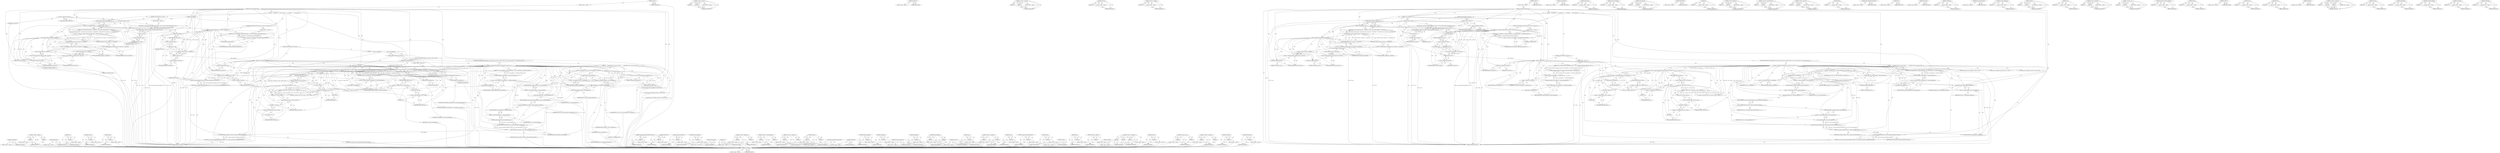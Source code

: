digraph "toRenderBlock" {
vulnerable_247 [label=<(METHOD,overrideHeight)>];
vulnerable_248 [label=<(BLOCK,&lt;empty&gt;,&lt;empty&gt;)>];
vulnerable_249 [label=<(METHOD_RETURN,ANY)>];
vulnerable_229 [label=<(METHOD,&lt;operator&gt;.logicalOr)>];
vulnerable_230 [label=<(PARAM,p1)>];
vulnerable_231 [label=<(PARAM,p2)>];
vulnerable_232 [label=<(BLOCK,&lt;empty&gt;,&lt;empty&gt;)>];
vulnerable_233 [label=<(METHOD_RETURN,ANY)>];
vulnerable_188 [label=<(METHOD,isRenderView)>];
vulnerable_189 [label=<(BLOCK,&lt;empty&gt;,&lt;empty&gt;)>];
vulnerable_190 [label=<(METHOD_RETURN,ANY)>];
vulnerable_290 [label=<(METHOD,&lt;operator&gt;.assignment)>];
vulnerable_291 [label=<(PARAM,p1)>];
vulnerable_292 [label=<(PARAM,p2)>];
vulnerable_293 [label=<(BLOCK,&lt;empty&gt;,&lt;empty&gt;)>];
vulnerable_294 [label=<(METHOD_RETURN,ANY)>];
vulnerable_209 [label=<(METHOD,frameView)>];
vulnerable_210 [label=<(PARAM,p1)>];
vulnerable_211 [label=<(BLOCK,&lt;empty&gt;,&lt;empty&gt;)>];
vulnerable_212 [label=<(METHOD_RETURN,ANY)>];
vulnerable_278 [label=<(METHOD,&lt;operator&gt;.logicalNot)>];
vulnerable_279 [label=<(PARAM,p1)>];
vulnerable_280 [label=<(BLOCK,&lt;empty&gt;,&lt;empty&gt;)>];
vulnerable_281 [label=<(METHOD_RETURN,ANY)>];
vulnerable_6 [label=<(METHOD,&lt;global&gt;)<SUB>1</SUB>>];
vulnerable_7 [label=<(BLOCK,&lt;empty&gt;,&lt;empty&gt;)<SUB>1</SUB>>];
vulnerable_8 [label=<(METHOD,availableLogicalHeightUsing)<SUB>1</SUB>>];
vulnerable_9 [label=<(PARAM,const Length&amp; h)<SUB>1</SUB>>];
vulnerable_10 [label=<(BLOCK,{
    if (h.isFixed())
        return computeCo...,{
    if (h.isFixed())
        return computeCo...)<SUB>2</SUB>>];
vulnerable_11 [label=<(CONTROL_STRUCTURE,IF,if (h.isFixed()))<SUB>3</SUB>>];
vulnerable_12 [label=<(isFixed,h.isFixed())<SUB>3</SUB>>];
vulnerable_13 [label=<(&lt;operator&gt;.fieldAccess,h.isFixed)<SUB>3</SUB>>];
vulnerable_14 [label=<(IDENTIFIER,h,h.isFixed())<SUB>3</SUB>>];
vulnerable_15 [label=<(FIELD_IDENTIFIER,isFixed,isFixed)<SUB>3</SUB>>];
vulnerable_16 [label=<(BLOCK,&lt;empty&gt;,&lt;empty&gt;)<SUB>4</SUB>>];
vulnerable_17 [label=<(RETURN,return computeContentBoxLogicalHeight(h.value());,return computeContentBoxLogicalHeight(h.value());)<SUB>4</SUB>>];
vulnerable_18 [label=<(computeContentBoxLogicalHeight,computeContentBoxLogicalHeight(h.value()))<SUB>4</SUB>>];
vulnerable_19 [label=<(value,h.value())<SUB>4</SUB>>];
vulnerable_20 [label=<(&lt;operator&gt;.fieldAccess,h.value)<SUB>4</SUB>>];
vulnerable_21 [label=<(IDENTIFIER,h,h.value())<SUB>4</SUB>>];
vulnerable_22 [label=<(FIELD_IDENTIFIER,value,value)<SUB>4</SUB>>];
vulnerable_23 [label=<(CONTROL_STRUCTURE,IF,if (isRenderView()))<SUB>6</SUB>>];
vulnerable_24 [label=<(isRenderView,isRenderView())<SUB>6</SUB>>];
vulnerable_25 [label=<(BLOCK,&lt;empty&gt;,&lt;empty&gt;)<SUB>7</SUB>>];
vulnerable_26 [label=<(RETURN,return isHorizontalWritingMode() ? toRenderView...,return isHorizontalWritingMode() ? toRenderView...)<SUB>7</SUB>>];
vulnerable_27 [label=<(&lt;operator&gt;.conditional,isHorizontalWritingMode() ? toRenderView(this)-...)<SUB>7</SUB>>];
vulnerable_28 [label=<(isHorizontalWritingMode,isHorizontalWritingMode())<SUB>7</SUB>>];
vulnerable_29 [label=<(visibleHeight,toRenderView(this)-&gt;frameView()-&gt;visibleHeight())<SUB>7</SUB>>];
vulnerable_30 [label=<(&lt;operator&gt;.indirectFieldAccess,toRenderView(this)-&gt;frameView()-&gt;visibleHeight)<SUB>7</SUB>>];
vulnerable_31 [label=<(frameView,toRenderView(this)-&gt;frameView())<SUB>7</SUB>>];
vulnerable_32 [label=<(&lt;operator&gt;.indirectFieldAccess,toRenderView(this)-&gt;frameView)<SUB>7</SUB>>];
vulnerable_33 [label=<(toRenderView,toRenderView(this))<SUB>7</SUB>>];
vulnerable_34 [label=<(LITERAL,this,toRenderView(this))<SUB>7</SUB>>];
vulnerable_35 [label=<(FIELD_IDENTIFIER,frameView,frameView)<SUB>7</SUB>>];
vulnerable_36 [label=<(FIELD_IDENTIFIER,visibleHeight,visibleHeight)<SUB>7</SUB>>];
vulnerable_37 [label=<(visibleWidth,toRenderView(this)-&gt;frameView()-&gt;visibleWidth())<SUB>7</SUB>>];
vulnerable_38 [label=<(&lt;operator&gt;.indirectFieldAccess,toRenderView(this)-&gt;frameView()-&gt;visibleWidth)<SUB>7</SUB>>];
vulnerable_39 [label=<(frameView,toRenderView(this)-&gt;frameView())<SUB>7</SUB>>];
vulnerable_40 [label=<(&lt;operator&gt;.indirectFieldAccess,toRenderView(this)-&gt;frameView)<SUB>7</SUB>>];
vulnerable_41 [label=<(toRenderView,toRenderView(this))<SUB>7</SUB>>];
vulnerable_42 [label=<(LITERAL,this,toRenderView(this))<SUB>7</SUB>>];
vulnerable_43 [label=<(FIELD_IDENTIFIER,frameView,frameView)<SUB>7</SUB>>];
vulnerable_44 [label=<(FIELD_IDENTIFIER,visibleWidth,visibleWidth)<SUB>7</SUB>>];
vulnerable_45 [label=<(CONTROL_STRUCTURE,IF,if (isTableCell() &amp;&amp; (h.isAuto() || h.isPercent())))<SUB>9</SUB>>];
vulnerable_46 [label=<(&lt;operator&gt;.logicalAnd,isTableCell() &amp;&amp; (h.isAuto() || h.isPercent()))<SUB>9</SUB>>];
vulnerable_47 [label=<(isTableCell,isTableCell())<SUB>9</SUB>>];
vulnerable_48 [label=<(&lt;operator&gt;.logicalOr,h.isAuto() || h.isPercent())<SUB>9</SUB>>];
vulnerable_49 [label=<(isAuto,h.isAuto())<SUB>9</SUB>>];
vulnerable_50 [label=<(&lt;operator&gt;.fieldAccess,h.isAuto)<SUB>9</SUB>>];
vulnerable_51 [label=<(IDENTIFIER,h,h.isAuto())<SUB>9</SUB>>];
vulnerable_52 [label=<(FIELD_IDENTIFIER,isAuto,isAuto)<SUB>9</SUB>>];
vulnerable_53 [label=<(isPercent,h.isPercent())<SUB>9</SUB>>];
vulnerable_54 [label=<(&lt;operator&gt;.fieldAccess,h.isPercent)<SUB>9</SUB>>];
vulnerable_55 [label=<(IDENTIFIER,h,h.isPercent())<SUB>9</SUB>>];
vulnerable_56 [label=<(FIELD_IDENTIFIER,isPercent,isPercent)<SUB>9</SUB>>];
vulnerable_57 [label=<(BLOCK,&lt;empty&gt;,&lt;empty&gt;)<SUB>10</SUB>>];
vulnerable_58 [label=<(RETURN,return overrideHeight() - borderAndPaddingLogic...,return overrideHeight() - borderAndPaddingLogic...)<SUB>10</SUB>>];
vulnerable_59 [label=<(&lt;operator&gt;.subtraction,overrideHeight() - borderAndPaddingLogicalWidth())<SUB>10</SUB>>];
vulnerable_60 [label=<(overrideHeight,overrideHeight())<SUB>10</SUB>>];
vulnerable_61 [label=<(borderAndPaddingLogicalWidth,borderAndPaddingLogicalWidth())<SUB>10</SUB>>];
vulnerable_62 [label=<(CONTROL_STRUCTURE,IF,if (h.isPercent()))<SUB>12</SUB>>];
vulnerable_63 [label=<(isPercent,h.isPercent())<SUB>12</SUB>>];
vulnerable_64 [label=<(&lt;operator&gt;.fieldAccess,h.isPercent)<SUB>12</SUB>>];
vulnerable_65 [label=<(IDENTIFIER,h,h.isPercent())<SUB>12</SUB>>];
vulnerable_66 [label=<(FIELD_IDENTIFIER,isPercent,isPercent)<SUB>12</SUB>>];
vulnerable_67 [label=<(BLOCK,&lt;empty&gt;,&lt;empty&gt;)<SUB>13</SUB>>];
vulnerable_68 [label=<(RETURN,return computeContentBoxLogicalHeight(h.calcVal...,return computeContentBoxLogicalHeight(h.calcVal...)<SUB>13</SUB>>];
vulnerable_69 [label=<(computeContentBoxLogicalHeight,computeContentBoxLogicalHeight(h.calcValue(cont...)<SUB>13</SUB>>];
vulnerable_70 [label=<(calcValue,h.calcValue(containingBlock()-&gt;availableLogical...)<SUB>13</SUB>>];
vulnerable_71 [label=<(&lt;operator&gt;.fieldAccess,h.calcValue)<SUB>13</SUB>>];
vulnerable_72 [label=<(IDENTIFIER,h,h.calcValue(containingBlock()-&gt;availableLogical...)<SUB>13</SUB>>];
vulnerable_73 [label=<(FIELD_IDENTIFIER,calcValue,calcValue)<SUB>13</SUB>>];
vulnerable_74 [label=<(availableLogicalHeight,containingBlock()-&gt;availableLogicalHeight())<SUB>13</SUB>>];
vulnerable_75 [label=<(&lt;operator&gt;.indirectFieldAccess,containingBlock()-&gt;availableLogicalHeight)<SUB>13</SUB>>];
vulnerable_76 [label=<(containingBlock,containingBlock())<SUB>13</SUB>>];
vulnerable_77 [label=<(FIELD_IDENTIFIER,availableLogicalHeight,availableLogicalHeight)<SUB>13</SUB>>];
vulnerable_78 [label=<(CONTROL_STRUCTURE,IF,if (isRenderBlock() &amp;&amp; isPositioned() &amp;&amp; style()-&gt;height().isAuto() &amp;&amp; !(style()-&gt;top().isAuto() || style()-&gt;bottom().isAuto())))<SUB>15</SUB>>];
vulnerable_79 [label=<(&lt;operator&gt;.logicalAnd,isRenderBlock() &amp;&amp; isPositioned() &amp;&amp; style()-&gt;h...)<SUB>15</SUB>>];
vulnerable_80 [label=<(&lt;operator&gt;.logicalAnd,isRenderBlock() &amp;&amp; isPositioned() &amp;&amp; style()-&gt;h...)<SUB>15</SUB>>];
vulnerable_81 [label=<(&lt;operator&gt;.logicalAnd,isRenderBlock() &amp;&amp; isPositioned())<SUB>15</SUB>>];
vulnerable_82 [label=<(isRenderBlock,isRenderBlock())<SUB>15</SUB>>];
vulnerable_83 [label=<(isPositioned,isPositioned())<SUB>15</SUB>>];
vulnerable_84 [label=<(isAuto,style()-&gt;height().isAuto())<SUB>15</SUB>>];
vulnerable_85 [label=<(&lt;operator&gt;.fieldAccess,style()-&gt;height().isAuto)<SUB>15</SUB>>];
vulnerable_86 [label=<(height,style()-&gt;height())<SUB>15</SUB>>];
vulnerable_87 [label=<(&lt;operator&gt;.indirectFieldAccess,style()-&gt;height)<SUB>15</SUB>>];
vulnerable_88 [label=<(style,style())<SUB>15</SUB>>];
vulnerable_89 [label=<(FIELD_IDENTIFIER,height,height)<SUB>15</SUB>>];
vulnerable_90 [label=<(FIELD_IDENTIFIER,isAuto,isAuto)<SUB>15</SUB>>];
vulnerable_91 [label=<(&lt;operator&gt;.logicalNot,!(style()-&gt;top().isAuto() || style()-&gt;bottom()....)<SUB>15</SUB>>];
vulnerable_92 [label=<(&lt;operator&gt;.logicalOr,style()-&gt;top().isAuto() || style()-&gt;bottom().is...)<SUB>15</SUB>>];
vulnerable_93 [label=<(isAuto,style()-&gt;top().isAuto())<SUB>15</SUB>>];
vulnerable_94 [label=<(&lt;operator&gt;.fieldAccess,style()-&gt;top().isAuto)<SUB>15</SUB>>];
vulnerable_95 [label=<(top,style()-&gt;top())<SUB>15</SUB>>];
vulnerable_96 [label=<(&lt;operator&gt;.indirectFieldAccess,style()-&gt;top)<SUB>15</SUB>>];
vulnerable_97 [label=<(style,style())<SUB>15</SUB>>];
vulnerable_98 [label=<(FIELD_IDENTIFIER,top,top)<SUB>15</SUB>>];
vulnerable_99 [label=<(FIELD_IDENTIFIER,isAuto,isAuto)<SUB>15</SUB>>];
vulnerable_100 [label=<(isAuto,style()-&gt;bottom().isAuto())<SUB>15</SUB>>];
vulnerable_101 [label=<(&lt;operator&gt;.fieldAccess,style()-&gt;bottom().isAuto)<SUB>15</SUB>>];
vulnerable_102 [label=<(bottom,style()-&gt;bottom())<SUB>15</SUB>>];
vulnerable_103 [label=<(&lt;operator&gt;.indirectFieldAccess,style()-&gt;bottom)<SUB>15</SUB>>];
vulnerable_104 [label=<(style,style())<SUB>15</SUB>>];
vulnerable_105 [label=<(FIELD_IDENTIFIER,bottom,bottom)<SUB>15</SUB>>];
vulnerable_106 [label=<(FIELD_IDENTIFIER,isAuto,isAuto)<SUB>15</SUB>>];
vulnerable_107 [label=<(BLOCK,{
        RenderBlock* block = const_cast&lt;Rende...,{
        RenderBlock* block = const_cast&lt;Rende...)<SUB>15</SUB>>];
vulnerable_108 [label="<(LOCAL,RenderBlock* block: RenderBlock*)<SUB>16</SUB>>"];
vulnerable_109 [label=<(&lt;operator&gt;.assignment,* block = const_cast&lt;RenderBlock*&gt;(toRenderBloc...)<SUB>16</SUB>>];
vulnerable_110 [label=<(IDENTIFIER,block,* block = const_cast&lt;RenderBlock*&gt;(toRenderBloc...)<SUB>16</SUB>>];
vulnerable_111 [label=<(&lt;operator&gt;.cast,const_cast&lt;RenderBlock*&gt;(toRenderBlock(this)))<SUB>16</SUB>>];
vulnerable_112 [label=<(UNKNOWN,RenderBlock*,RenderBlock*)<SUB>16</SUB>>];
vulnerable_113 [label=<(toRenderBlock,toRenderBlock(this))<SUB>16</SUB>>];
vulnerable_114 [label=<(LITERAL,this,toRenderBlock(this))<SUB>16</SUB>>];
vulnerable_115 [label="<(LOCAL,LayoutUnit oldHeight: LayoutUnit)<SUB>17</SUB>>"];
vulnerable_116 [label=<(&lt;operator&gt;.assignment,oldHeight = block-&gt;logicalHeight())<SUB>17</SUB>>];
vulnerable_117 [label=<(IDENTIFIER,oldHeight,oldHeight = block-&gt;logicalHeight())<SUB>17</SUB>>];
vulnerable_118 [label=<(logicalHeight,block-&gt;logicalHeight())<SUB>17</SUB>>];
vulnerable_119 [label=<(&lt;operator&gt;.indirectFieldAccess,block-&gt;logicalHeight)<SUB>17</SUB>>];
vulnerable_120 [label=<(IDENTIFIER,block,block-&gt;logicalHeight())<SUB>17</SUB>>];
vulnerable_121 [label=<(FIELD_IDENTIFIER,logicalHeight,logicalHeight)<SUB>17</SUB>>];
vulnerable_122 [label=<(computeLogicalHeight,block-&gt;computeLogicalHeight())<SUB>18</SUB>>];
vulnerable_123 [label=<(&lt;operator&gt;.indirectFieldAccess,block-&gt;computeLogicalHeight)<SUB>18</SUB>>];
vulnerable_124 [label=<(IDENTIFIER,block,block-&gt;computeLogicalHeight())<SUB>18</SUB>>];
vulnerable_125 [label=<(FIELD_IDENTIFIER,computeLogicalHeight,computeLogicalHeight)<SUB>18</SUB>>];
vulnerable_126 [label="<(LOCAL,LayoutUnit newHeight: LayoutUnit)<SUB>19</SUB>>"];
vulnerable_127 [label=<(&lt;operator&gt;.assignment,newHeight = block-&gt;computeContentBoxLogicalHeig...)<SUB>19</SUB>>];
vulnerable_128 [label=<(IDENTIFIER,newHeight,newHeight = block-&gt;computeContentBoxLogicalHeig...)<SUB>19</SUB>>];
vulnerable_129 [label=<(computeContentBoxLogicalHeight,block-&gt;computeContentBoxLogicalHeight(block-&gt;co...)<SUB>19</SUB>>];
vulnerable_130 [label=<(&lt;operator&gt;.indirectFieldAccess,block-&gt;computeContentBoxLogicalHeight)<SUB>19</SUB>>];
vulnerable_131 [label=<(IDENTIFIER,block,block-&gt;computeContentBoxLogicalHeight(block-&gt;co...)<SUB>19</SUB>>];
vulnerable_132 [label=<(FIELD_IDENTIFIER,computeContentBoxLogicalHeight,computeContentBoxLogicalHeight)<SUB>19</SUB>>];
vulnerable_133 [label=<(contentLogicalHeight,block-&gt;contentLogicalHeight())<SUB>19</SUB>>];
vulnerable_134 [label=<(&lt;operator&gt;.indirectFieldAccess,block-&gt;contentLogicalHeight)<SUB>19</SUB>>];
vulnerable_135 [label=<(IDENTIFIER,block,block-&gt;contentLogicalHeight())<SUB>19</SUB>>];
vulnerable_136 [label=<(FIELD_IDENTIFIER,contentLogicalHeight,contentLogicalHeight)<SUB>19</SUB>>];
vulnerable_137 [label=<(setLogicalHeight,block-&gt;setLogicalHeight(oldHeight))<SUB>20</SUB>>];
vulnerable_138 [label=<(&lt;operator&gt;.indirectFieldAccess,block-&gt;setLogicalHeight)<SUB>20</SUB>>];
vulnerable_139 [label=<(IDENTIFIER,block,block-&gt;setLogicalHeight(oldHeight))<SUB>20</SUB>>];
vulnerable_140 [label=<(FIELD_IDENTIFIER,setLogicalHeight,setLogicalHeight)<SUB>20</SUB>>];
vulnerable_141 [label=<(IDENTIFIER,oldHeight,block-&gt;setLogicalHeight(oldHeight))<SUB>20</SUB>>];
vulnerable_142 [label=<(RETURN,return computeContentBoxLogicalHeight(newHeight);,return computeContentBoxLogicalHeight(newHeight);)<SUB>21</SUB>>];
vulnerable_143 [label=<(computeContentBoxLogicalHeight,computeContentBoxLogicalHeight(newHeight))<SUB>21</SUB>>];
vulnerable_144 [label=<(IDENTIFIER,newHeight,computeContentBoxLogicalHeight(newHeight))<SUB>21</SUB>>];
vulnerable_145 [label=<(RETURN,return containingBlock()-&gt;availableLogicalHeigh...,return containingBlock()-&gt;availableLogicalHeigh...)<SUB>24</SUB>>];
vulnerable_146 [label=<(availableLogicalHeight,containingBlock()-&gt;availableLogicalHeight())<SUB>24</SUB>>];
vulnerable_147 [label=<(&lt;operator&gt;.indirectFieldAccess,containingBlock()-&gt;availableLogicalHeight)<SUB>24</SUB>>];
vulnerable_148 [label=<(containingBlock,containingBlock())<SUB>24</SUB>>];
vulnerable_149 [label=<(FIELD_IDENTIFIER,availableLogicalHeight,availableLogicalHeight)<SUB>24</SUB>>];
vulnerable_150 [label=<(METHOD_RETURN,LayoutUnit)<SUB>1</SUB>>];
vulnerable_152 [label=<(METHOD_RETURN,ANY)<SUB>1</SUB>>];
vulnerable_262 [label=<(METHOD,containingBlock)>];
vulnerable_263 [label=<(BLOCK,&lt;empty&gt;,&lt;empty&gt;)>];
vulnerable_264 [label=<(METHOD_RETURN,ANY)>];
vulnerable_213 [label=<(METHOD,toRenderView)>];
vulnerable_214 [label=<(PARAM,p1)>];
vulnerable_215 [label=<(BLOCK,&lt;empty&gt;,&lt;empty&gt;)>];
vulnerable_216 [label=<(METHOD_RETURN,ANY)>];
vulnerable_312 [label=<(METHOD,contentLogicalHeight)>];
vulnerable_313 [label=<(PARAM,p1)>];
vulnerable_314 [label=<(BLOCK,&lt;empty&gt;,&lt;empty&gt;)>];
vulnerable_315 [label=<(METHOD_RETURN,ANY)>];
vulnerable_316 [label=<(METHOD,setLogicalHeight)>];
vulnerable_317 [label=<(PARAM,p1)>];
vulnerable_318 [label=<(PARAM,p2)>];
vulnerable_319 [label=<(BLOCK,&lt;empty&gt;,&lt;empty&gt;)>];
vulnerable_320 [label=<(METHOD_RETURN,ANY)>];
vulnerable_265 [label=<(METHOD,isRenderBlock)>];
vulnerable_266 [label=<(BLOCK,&lt;empty&gt;,&lt;empty&gt;)>];
vulnerable_267 [label=<(METHOD_RETURN,ANY)>];
vulnerable_282 [label=<(METHOD,top)>];
vulnerable_283 [label=<(PARAM,p1)>];
vulnerable_284 [label=<(BLOCK,&lt;empty&gt;,&lt;empty&gt;)>];
vulnerable_285 [label=<(METHOD_RETURN,ANY)>];
vulnerable_175 [label=<(METHOD,&lt;operator&gt;.fieldAccess)>];
vulnerable_176 [label=<(PARAM,p1)>];
vulnerable_177 [label=<(PARAM,p2)>];
vulnerable_178 [label=<(BLOCK,&lt;empty&gt;,&lt;empty&gt;)>];
vulnerable_179 [label=<(METHOD_RETURN,ANY)>];
vulnerable_204 [label=<(METHOD,&lt;operator&gt;.indirectFieldAccess)>];
vulnerable_205 [label=<(PARAM,p1)>];
vulnerable_206 [label=<(PARAM,p2)>];
vulnerable_207 [label=<(BLOCK,&lt;empty&gt;,&lt;empty&gt;)>];
vulnerable_208 [label=<(METHOD_RETURN,ANY)>];
vulnerable_242 [label=<(METHOD,&lt;operator&gt;.subtraction)>];
vulnerable_243 [label=<(PARAM,p1)>];
vulnerable_244 [label=<(PARAM,p2)>];
vulnerable_245 [label=<(BLOCK,&lt;empty&gt;,&lt;empty&gt;)>];
vulnerable_246 [label=<(METHOD_RETURN,ANY)>];
vulnerable_271 [label=<(METHOD,height)>];
vulnerable_272 [label=<(PARAM,p1)>];
vulnerable_273 [label=<(BLOCK,&lt;empty&gt;,&lt;empty&gt;)>];
vulnerable_274 [label=<(METHOD_RETURN,ANY)>];
vulnerable_250 [label=<(METHOD,borderAndPaddingLogicalWidth)>];
vulnerable_251 [label=<(BLOCK,&lt;empty&gt;,&lt;empty&gt;)>];
vulnerable_252 [label=<(METHOD_RETURN,ANY)>];
vulnerable_275 [label=<(METHOD,style)>];
vulnerable_276 [label=<(BLOCK,&lt;empty&gt;,&lt;empty&gt;)>];
vulnerable_277 [label=<(METHOD_RETURN,ANY)>];
vulnerable_268 [label=<(METHOD,isPositioned)>];
vulnerable_269 [label=<(BLOCK,&lt;empty&gt;,&lt;empty&gt;)>];
vulnerable_270 [label=<(METHOD_RETURN,ANY)>];
vulnerable_200 [label=<(METHOD,visibleHeight)>];
vulnerable_201 [label=<(PARAM,p1)>];
vulnerable_202 [label=<(BLOCK,&lt;empty&gt;,&lt;empty&gt;)>];
vulnerable_203 [label=<(METHOD_RETURN,ANY)>];
vulnerable_197 [label=<(METHOD,isHorizontalWritingMode)>];
vulnerable_198 [label=<(BLOCK,&lt;empty&gt;,&lt;empty&gt;)>];
vulnerable_199 [label=<(METHOD_RETURN,ANY)>];
vulnerable_308 [label=<(METHOD,computeLogicalHeight)>];
vulnerable_309 [label=<(PARAM,p1)>];
vulnerable_310 [label=<(BLOCK,&lt;empty&gt;,&lt;empty&gt;)>];
vulnerable_311 [label=<(METHOD_RETURN,ANY)>];
vulnerable_253 [label=<(METHOD,calcValue)>];
vulnerable_254 [label=<(PARAM,p1)>];
vulnerable_255 [label=<(PARAM,p2)>];
vulnerable_256 [label=<(BLOCK,&lt;empty&gt;,&lt;empty&gt;)>];
vulnerable_257 [label=<(METHOD_RETURN,ANY)>];
vulnerable_184 [label=<(METHOD,value)>];
vulnerable_185 [label=<(PARAM,p1)>];
vulnerable_186 [label=<(BLOCK,&lt;empty&gt;,&lt;empty&gt;)>];
vulnerable_187 [label=<(METHOD_RETURN,ANY)>];
vulnerable_221 [label=<(METHOD,&lt;operator&gt;.logicalAnd)>];
vulnerable_222 [label=<(PARAM,p1)>];
vulnerable_223 [label=<(PARAM,p2)>];
vulnerable_224 [label=<(BLOCK,&lt;empty&gt;,&lt;empty&gt;)>];
vulnerable_225 [label=<(METHOD_RETURN,ANY)>];
vulnerable_295 [label=<(METHOD,&lt;operator&gt;.cast)>];
vulnerable_296 [label=<(PARAM,p1)>];
vulnerable_297 [label=<(PARAM,p2)>];
vulnerable_298 [label=<(BLOCK,&lt;empty&gt;,&lt;empty&gt;)>];
vulnerable_299 [label=<(METHOD_RETURN,ANY)>];
vulnerable_180 [label=<(METHOD,computeContentBoxLogicalHeight)>];
vulnerable_181 [label=<(PARAM,p1)>];
vulnerable_182 [label=<(BLOCK,&lt;empty&gt;,&lt;empty&gt;)>];
vulnerable_183 [label=<(METHOD_RETURN,ANY)>];
vulnerable_171 [label=<(METHOD,isFixed)>];
vulnerable_172 [label=<(PARAM,p1)>];
vulnerable_173 [label=<(BLOCK,&lt;empty&gt;,&lt;empty&gt;)>];
vulnerable_174 [label=<(METHOD_RETURN,ANY)>];
vulnerable_165 [label=<(METHOD,&lt;global&gt;)<SUB>1</SUB>>];
vulnerable_166 [label=<(BLOCK,&lt;empty&gt;,&lt;empty&gt;)>];
vulnerable_167 [label=<(METHOD_RETURN,ANY)>];
vulnerable_234 [label=<(METHOD,isAuto)>];
vulnerable_235 [label=<(PARAM,p1)>];
vulnerable_236 [label=<(BLOCK,&lt;empty&gt;,&lt;empty&gt;)>];
vulnerable_237 [label=<(METHOD_RETURN,ANY)>];
vulnerable_286 [label=<(METHOD,bottom)>];
vulnerable_287 [label=<(PARAM,p1)>];
vulnerable_288 [label=<(BLOCK,&lt;empty&gt;,&lt;empty&gt;)>];
vulnerable_289 [label=<(METHOD_RETURN,ANY)>];
vulnerable_226 [label=<(METHOD,isTableCell)>];
vulnerable_227 [label=<(BLOCK,&lt;empty&gt;,&lt;empty&gt;)>];
vulnerable_228 [label=<(METHOD_RETURN,ANY)>];
vulnerable_191 [label=<(METHOD,&lt;operator&gt;.conditional)>];
vulnerable_192 [label=<(PARAM,p1)>];
vulnerable_193 [label=<(PARAM,p2)>];
vulnerable_194 [label=<(PARAM,p3)>];
vulnerable_195 [label=<(BLOCK,&lt;empty&gt;,&lt;empty&gt;)>];
vulnerable_196 [label=<(METHOD_RETURN,ANY)>];
vulnerable_238 [label=<(METHOD,isPercent)>];
vulnerable_239 [label=<(PARAM,p1)>];
vulnerable_240 [label=<(BLOCK,&lt;empty&gt;,&lt;empty&gt;)>];
vulnerable_241 [label=<(METHOD_RETURN,ANY)>];
vulnerable_300 [label=<(METHOD,toRenderBlock)>];
vulnerable_301 [label=<(PARAM,p1)>];
vulnerable_302 [label=<(BLOCK,&lt;empty&gt;,&lt;empty&gt;)>];
vulnerable_303 [label=<(METHOD_RETURN,ANY)>];
vulnerable_258 [label=<(METHOD,availableLogicalHeight)>];
vulnerable_259 [label=<(PARAM,p1)>];
vulnerable_260 [label=<(BLOCK,&lt;empty&gt;,&lt;empty&gt;)>];
vulnerable_261 [label=<(METHOD_RETURN,ANY)>];
vulnerable_217 [label=<(METHOD,visibleWidth)>];
vulnerable_218 [label=<(PARAM,p1)>];
vulnerable_219 [label=<(BLOCK,&lt;empty&gt;,&lt;empty&gt;)>];
vulnerable_220 [label=<(METHOD_RETURN,ANY)>];
vulnerable_304 [label=<(METHOD,logicalHeight)>];
vulnerable_305 [label=<(PARAM,p1)>];
vulnerable_306 [label=<(BLOCK,&lt;empty&gt;,&lt;empty&gt;)>];
vulnerable_307 [label=<(METHOD_RETURN,ANY)>];
fixed_260 [label=<(METHOD,overrideHeight)>];
fixed_261 [label=<(BLOCK,&lt;empty&gt;,&lt;empty&gt;)>];
fixed_262 [label=<(METHOD_RETURN,ANY)>];
fixed_242 [label=<(METHOD,&lt;operator&gt;.logicalOr)>];
fixed_243 [label=<(PARAM,p1)>];
fixed_244 [label=<(PARAM,p2)>];
fixed_245 [label=<(BLOCK,&lt;empty&gt;,&lt;empty&gt;)>];
fixed_246 [label=<(METHOD_RETURN,ANY)>];
fixed_201 [label=<(METHOD,isRenderView)>];
fixed_202 [label=<(BLOCK,&lt;empty&gt;,&lt;empty&gt;)>];
fixed_203 [label=<(METHOD_RETURN,ANY)>];
fixed_304 [label=<(METHOD,top)>];
fixed_305 [label=<(PARAM,p1)>];
fixed_306 [label=<(BLOCK,&lt;empty&gt;,&lt;empty&gt;)>];
fixed_307 [label=<(METHOD_RETURN,ANY)>];
fixed_222 [label=<(METHOD,frameView)>];
fixed_223 [label=<(PARAM,p1)>];
fixed_224 [label=<(BLOCK,&lt;empty&gt;,&lt;empty&gt;)>];
fixed_225 [label=<(METHOD_RETURN,ANY)>];
fixed_293 [label=<(METHOD,height)>];
fixed_294 [label=<(PARAM,p1)>];
fixed_295 [label=<(BLOCK,&lt;empty&gt;,&lt;empty&gt;)>];
fixed_296 [label=<(METHOD_RETURN,ANY)>];
fixed_6 [label=<(METHOD,&lt;global&gt;)<SUB>1</SUB>>];
fixed_7 [label=<(BLOCK,&lt;empty&gt;,&lt;empty&gt;)<SUB>1</SUB>>];
fixed_8 [label=<(METHOD,availableLogicalHeightUsing)<SUB>1</SUB>>];
fixed_9 [label=<(PARAM,const Length&amp; h)<SUB>1</SUB>>];
fixed_10 [label=<(BLOCK,{
    if (h.isFixed())
        return computeCo...,{
    if (h.isFixed())
        return computeCo...)<SUB>2</SUB>>];
fixed_11 [label=<(CONTROL_STRUCTURE,IF,if (h.isFixed()))<SUB>3</SUB>>];
fixed_12 [label=<(isFixed,h.isFixed())<SUB>3</SUB>>];
fixed_13 [label=<(&lt;operator&gt;.fieldAccess,h.isFixed)<SUB>3</SUB>>];
fixed_14 [label=<(IDENTIFIER,h,h.isFixed())<SUB>3</SUB>>];
fixed_15 [label=<(FIELD_IDENTIFIER,isFixed,isFixed)<SUB>3</SUB>>];
fixed_16 [label=<(BLOCK,&lt;empty&gt;,&lt;empty&gt;)<SUB>4</SUB>>];
fixed_17 [label=<(RETURN,return computeContentBoxLogicalHeight(h.value());,return computeContentBoxLogicalHeight(h.value());)<SUB>4</SUB>>];
fixed_18 [label=<(computeContentBoxLogicalHeight,computeContentBoxLogicalHeight(h.value()))<SUB>4</SUB>>];
fixed_19 [label=<(value,h.value())<SUB>4</SUB>>];
fixed_20 [label=<(&lt;operator&gt;.fieldAccess,h.value)<SUB>4</SUB>>];
fixed_21 [label=<(IDENTIFIER,h,h.value())<SUB>4</SUB>>];
fixed_22 [label=<(FIELD_IDENTIFIER,value,value)<SUB>4</SUB>>];
fixed_23 [label=<(CONTROL_STRUCTURE,IF,if (isRenderView()))<SUB>6</SUB>>];
fixed_24 [label=<(isRenderView,isRenderView())<SUB>6</SUB>>];
fixed_25 [label=<(BLOCK,&lt;empty&gt;,&lt;empty&gt;)<SUB>7</SUB>>];
fixed_26 [label=<(RETURN,return isHorizontalWritingMode() ? toRenderView...,return isHorizontalWritingMode() ? toRenderView...)<SUB>7</SUB>>];
fixed_27 [label=<(&lt;operator&gt;.conditional,isHorizontalWritingMode() ? toRenderView(this)-...)<SUB>7</SUB>>];
fixed_28 [label=<(isHorizontalWritingMode,isHorizontalWritingMode())<SUB>7</SUB>>];
fixed_29 [label=<(visibleHeight,toRenderView(this)-&gt;frameView()-&gt;visibleHeight())<SUB>7</SUB>>];
fixed_30 [label=<(&lt;operator&gt;.indirectFieldAccess,toRenderView(this)-&gt;frameView()-&gt;visibleHeight)<SUB>7</SUB>>];
fixed_31 [label=<(frameView,toRenderView(this)-&gt;frameView())<SUB>7</SUB>>];
fixed_32 [label=<(&lt;operator&gt;.indirectFieldAccess,toRenderView(this)-&gt;frameView)<SUB>7</SUB>>];
fixed_33 [label=<(toRenderView,toRenderView(this))<SUB>7</SUB>>];
fixed_34 [label=<(LITERAL,this,toRenderView(this))<SUB>7</SUB>>];
fixed_35 [label=<(FIELD_IDENTIFIER,frameView,frameView)<SUB>7</SUB>>];
fixed_36 [label=<(FIELD_IDENTIFIER,visibleHeight,visibleHeight)<SUB>7</SUB>>];
fixed_37 [label=<(visibleWidth,toRenderView(this)-&gt;frameView()-&gt;visibleWidth())<SUB>7</SUB>>];
fixed_38 [label=<(&lt;operator&gt;.indirectFieldAccess,toRenderView(this)-&gt;frameView()-&gt;visibleWidth)<SUB>7</SUB>>];
fixed_39 [label=<(frameView,toRenderView(this)-&gt;frameView())<SUB>7</SUB>>];
fixed_40 [label=<(&lt;operator&gt;.indirectFieldAccess,toRenderView(this)-&gt;frameView)<SUB>7</SUB>>];
fixed_41 [label=<(toRenderView,toRenderView(this))<SUB>7</SUB>>];
fixed_42 [label=<(LITERAL,this,toRenderView(this))<SUB>7</SUB>>];
fixed_43 [label=<(FIELD_IDENTIFIER,frameView,frameView)<SUB>7</SUB>>];
fixed_44 [label=<(FIELD_IDENTIFIER,visibleWidth,visibleWidth)<SUB>7</SUB>>];
fixed_45 [label=<(CONTROL_STRUCTURE,IF,if (isTableCell() &amp;&amp; (h.isAuto() || h.isPercent())))<SUB>9</SUB>>];
fixed_46 [label=<(&lt;operator&gt;.logicalAnd,isTableCell() &amp;&amp; (h.isAuto() || h.isPercent()))<SUB>9</SUB>>];
fixed_47 [label=<(isTableCell,isTableCell())<SUB>9</SUB>>];
fixed_48 [label=<(&lt;operator&gt;.logicalOr,h.isAuto() || h.isPercent())<SUB>9</SUB>>];
fixed_49 [label=<(isAuto,h.isAuto())<SUB>9</SUB>>];
fixed_50 [label=<(&lt;operator&gt;.fieldAccess,h.isAuto)<SUB>9</SUB>>];
fixed_51 [label=<(IDENTIFIER,h,h.isAuto())<SUB>9</SUB>>];
fixed_52 [label=<(FIELD_IDENTIFIER,isAuto,isAuto)<SUB>9</SUB>>];
fixed_53 [label=<(isPercent,h.isPercent())<SUB>9</SUB>>];
fixed_54 [label=<(&lt;operator&gt;.fieldAccess,h.isPercent)<SUB>9</SUB>>];
fixed_55 [label=<(IDENTIFIER,h,h.isPercent())<SUB>9</SUB>>];
fixed_56 [label=<(FIELD_IDENTIFIER,isPercent,isPercent)<SUB>9</SUB>>];
fixed_57 [label=<(BLOCK,&lt;empty&gt;,&lt;empty&gt;)<SUB>10</SUB>>];
fixed_58 [label=<(RETURN,return overrideHeight() - borderAndPaddingLogic...,return overrideHeight() - borderAndPaddingLogic...)<SUB>10</SUB>>];
fixed_59 [label=<(&lt;operator&gt;.subtraction,overrideHeight() - borderAndPaddingLogicalWidth())<SUB>10</SUB>>];
fixed_60 [label=<(overrideHeight,overrideHeight())<SUB>10</SUB>>];
fixed_61 [label=<(borderAndPaddingLogicalWidth,borderAndPaddingLogicalWidth())<SUB>10</SUB>>];
fixed_62 [label=<(CONTROL_STRUCTURE,IF,if (h.isPercent()))<SUB>12</SUB>>];
fixed_63 [label=<(isPercent,h.isPercent())<SUB>12</SUB>>];
fixed_64 [label=<(&lt;operator&gt;.fieldAccess,h.isPercent)<SUB>12</SUB>>];
fixed_65 [label=<(IDENTIFIER,h,h.isPercent())<SUB>12</SUB>>];
fixed_66 [label=<(FIELD_IDENTIFIER,isPercent,isPercent)<SUB>12</SUB>>];
fixed_67 [label=<(BLOCK,{
        LayoutUnit availableHeight;
        /...,{
        LayoutUnit availableHeight;
        /...)<SUB>12</SUB>>];
fixed_68 [label="<(LOCAL,LayoutUnit availableHeight: LayoutUnit)<SUB>13</SUB>>"];
fixed_69 [label=<(CONTROL_STRUCTURE,IF,if (isPositioned()))<SUB>17</SUB>>];
fixed_70 [label=<(isPositioned,isPositioned())<SUB>17</SUB>>];
fixed_71 [label=<(BLOCK,&lt;empty&gt;,&lt;empty&gt;)<SUB>18</SUB>>];
fixed_72 [label=<(&lt;operator&gt;.assignment,availableHeight = containingBlockLogicalHeightF...)<SUB>18</SUB>>];
fixed_73 [label=<(IDENTIFIER,availableHeight,availableHeight = containingBlockLogicalHeightF...)<SUB>18</SUB>>];
fixed_74 [label=<(containingBlockLogicalHeightForPositioned,containingBlockLogicalHeightForPositioned(conta...)<SUB>18</SUB>>];
fixed_75 [label=<(containingBlock,containingBlock())<SUB>18</SUB>>];
fixed_76 [label=<(CONTROL_STRUCTURE,ELSE,else)<SUB>20</SUB>>];
fixed_77 [label=<(BLOCK,&lt;empty&gt;,&lt;empty&gt;)<SUB>20</SUB>>];
fixed_78 [label=<(&lt;operator&gt;.assignment,availableHeight = containingBlock()-&gt;availableL...)<SUB>20</SUB>>];
fixed_79 [label=<(IDENTIFIER,availableHeight,availableHeight = containingBlock()-&gt;availableL...)<SUB>20</SUB>>];
fixed_80 [label=<(availableLogicalHeight,containingBlock()-&gt;availableLogicalHeight())<SUB>20</SUB>>];
fixed_81 [label=<(&lt;operator&gt;.indirectFieldAccess,containingBlock()-&gt;availableLogicalHeight)<SUB>20</SUB>>];
fixed_82 [label=<(containingBlock,containingBlock())<SUB>20</SUB>>];
fixed_83 [label=<(FIELD_IDENTIFIER,availableLogicalHeight,availableLogicalHeight)<SUB>20</SUB>>];
fixed_84 [label=<(RETURN,return computeContentBoxLogicalHeight(h.calcVal...,return computeContentBoxLogicalHeight(h.calcVal...)<SUB>21</SUB>>];
fixed_85 [label=<(computeContentBoxLogicalHeight,computeContentBoxLogicalHeight(h.calcValue(avai...)<SUB>21</SUB>>];
fixed_86 [label=<(calcValue,h.calcValue(availableHeight))<SUB>21</SUB>>];
fixed_87 [label=<(&lt;operator&gt;.fieldAccess,h.calcValue)<SUB>21</SUB>>];
fixed_88 [label=<(IDENTIFIER,h,h.calcValue(availableHeight))<SUB>21</SUB>>];
fixed_89 [label=<(FIELD_IDENTIFIER,calcValue,calcValue)<SUB>21</SUB>>];
fixed_90 [label=<(IDENTIFIER,availableHeight,h.calcValue(availableHeight))<SUB>21</SUB>>];
fixed_91 [label=<(CONTROL_STRUCTURE,IF,if (isRenderBlock() &amp;&amp; isPositioned() &amp;&amp; style()-&gt;height().isAuto() &amp;&amp; !(style()-&gt;top().isAuto() || style()-&gt;bottom().isAuto())))<SUB>24</SUB>>];
fixed_92 [label=<(&lt;operator&gt;.logicalAnd,isRenderBlock() &amp;&amp; isPositioned() &amp;&amp; style()-&gt;h...)<SUB>24</SUB>>];
fixed_93 [label=<(&lt;operator&gt;.logicalAnd,isRenderBlock() &amp;&amp; isPositioned() &amp;&amp; style()-&gt;h...)<SUB>24</SUB>>];
fixed_94 [label=<(&lt;operator&gt;.logicalAnd,isRenderBlock() &amp;&amp; isPositioned())<SUB>24</SUB>>];
fixed_95 [label=<(isRenderBlock,isRenderBlock())<SUB>24</SUB>>];
fixed_96 [label=<(isPositioned,isPositioned())<SUB>24</SUB>>];
fixed_97 [label=<(isAuto,style()-&gt;height().isAuto())<SUB>24</SUB>>];
fixed_98 [label=<(&lt;operator&gt;.fieldAccess,style()-&gt;height().isAuto)<SUB>24</SUB>>];
fixed_99 [label=<(height,style()-&gt;height())<SUB>24</SUB>>];
fixed_100 [label=<(&lt;operator&gt;.indirectFieldAccess,style()-&gt;height)<SUB>24</SUB>>];
fixed_101 [label=<(style,style())<SUB>24</SUB>>];
fixed_102 [label=<(FIELD_IDENTIFIER,height,height)<SUB>24</SUB>>];
fixed_103 [label=<(FIELD_IDENTIFIER,isAuto,isAuto)<SUB>24</SUB>>];
fixed_104 [label=<(&lt;operator&gt;.logicalNot,!(style()-&gt;top().isAuto() || style()-&gt;bottom()....)<SUB>24</SUB>>];
fixed_105 [label=<(&lt;operator&gt;.logicalOr,style()-&gt;top().isAuto() || style()-&gt;bottom().is...)<SUB>24</SUB>>];
fixed_106 [label=<(isAuto,style()-&gt;top().isAuto())<SUB>24</SUB>>];
fixed_107 [label=<(&lt;operator&gt;.fieldAccess,style()-&gt;top().isAuto)<SUB>24</SUB>>];
fixed_108 [label=<(top,style()-&gt;top())<SUB>24</SUB>>];
fixed_109 [label=<(&lt;operator&gt;.indirectFieldAccess,style()-&gt;top)<SUB>24</SUB>>];
fixed_110 [label=<(style,style())<SUB>24</SUB>>];
fixed_111 [label=<(FIELD_IDENTIFIER,top,top)<SUB>24</SUB>>];
fixed_112 [label=<(FIELD_IDENTIFIER,isAuto,isAuto)<SUB>24</SUB>>];
fixed_113 [label=<(isAuto,style()-&gt;bottom().isAuto())<SUB>24</SUB>>];
fixed_114 [label=<(&lt;operator&gt;.fieldAccess,style()-&gt;bottom().isAuto)<SUB>24</SUB>>];
fixed_115 [label=<(bottom,style()-&gt;bottom())<SUB>24</SUB>>];
fixed_116 [label=<(&lt;operator&gt;.indirectFieldAccess,style()-&gt;bottom)<SUB>24</SUB>>];
fixed_117 [label=<(style,style())<SUB>24</SUB>>];
fixed_118 [label=<(FIELD_IDENTIFIER,bottom,bottom)<SUB>24</SUB>>];
fixed_119 [label=<(FIELD_IDENTIFIER,isAuto,isAuto)<SUB>24</SUB>>];
fixed_120 [label=<(BLOCK,{
        RenderBlock* block = const_cast&lt;Rende...,{
        RenderBlock* block = const_cast&lt;Rende...)<SUB>24</SUB>>];
fixed_121 [label="<(LOCAL,RenderBlock* block: RenderBlock*)<SUB>25</SUB>>"];
fixed_122 [label=<(&lt;operator&gt;.assignment,* block = const_cast&lt;RenderBlock*&gt;(toRenderBloc...)<SUB>25</SUB>>];
fixed_123 [label=<(IDENTIFIER,block,* block = const_cast&lt;RenderBlock*&gt;(toRenderBloc...)<SUB>25</SUB>>];
fixed_124 [label=<(&lt;operator&gt;.cast,const_cast&lt;RenderBlock*&gt;(toRenderBlock(this)))<SUB>25</SUB>>];
fixed_125 [label=<(UNKNOWN,RenderBlock*,RenderBlock*)<SUB>25</SUB>>];
fixed_126 [label=<(toRenderBlock,toRenderBlock(this))<SUB>25</SUB>>];
fixed_127 [label=<(LITERAL,this,toRenderBlock(this))<SUB>25</SUB>>];
fixed_128 [label="<(LOCAL,LayoutUnit oldHeight: LayoutUnit)<SUB>26</SUB>>"];
fixed_129 [label=<(&lt;operator&gt;.assignment,oldHeight = block-&gt;logicalHeight())<SUB>26</SUB>>];
fixed_130 [label=<(IDENTIFIER,oldHeight,oldHeight = block-&gt;logicalHeight())<SUB>26</SUB>>];
fixed_131 [label=<(logicalHeight,block-&gt;logicalHeight())<SUB>26</SUB>>];
fixed_132 [label=<(&lt;operator&gt;.indirectFieldAccess,block-&gt;logicalHeight)<SUB>26</SUB>>];
fixed_133 [label=<(IDENTIFIER,block,block-&gt;logicalHeight())<SUB>26</SUB>>];
fixed_134 [label=<(FIELD_IDENTIFIER,logicalHeight,logicalHeight)<SUB>26</SUB>>];
fixed_135 [label=<(computeLogicalHeight,block-&gt;computeLogicalHeight())<SUB>27</SUB>>];
fixed_136 [label=<(&lt;operator&gt;.indirectFieldAccess,block-&gt;computeLogicalHeight)<SUB>27</SUB>>];
fixed_137 [label=<(IDENTIFIER,block,block-&gt;computeLogicalHeight())<SUB>27</SUB>>];
fixed_138 [label=<(FIELD_IDENTIFIER,computeLogicalHeight,computeLogicalHeight)<SUB>27</SUB>>];
fixed_139 [label="<(LOCAL,LayoutUnit newHeight: LayoutUnit)<SUB>28</SUB>>"];
fixed_140 [label=<(&lt;operator&gt;.assignment,newHeight = block-&gt;computeContentBoxLogicalHeig...)<SUB>28</SUB>>];
fixed_141 [label=<(IDENTIFIER,newHeight,newHeight = block-&gt;computeContentBoxLogicalHeig...)<SUB>28</SUB>>];
fixed_142 [label=<(computeContentBoxLogicalHeight,block-&gt;computeContentBoxLogicalHeight(block-&gt;co...)<SUB>28</SUB>>];
fixed_143 [label=<(&lt;operator&gt;.indirectFieldAccess,block-&gt;computeContentBoxLogicalHeight)<SUB>28</SUB>>];
fixed_144 [label=<(IDENTIFIER,block,block-&gt;computeContentBoxLogicalHeight(block-&gt;co...)<SUB>28</SUB>>];
fixed_145 [label=<(FIELD_IDENTIFIER,computeContentBoxLogicalHeight,computeContentBoxLogicalHeight)<SUB>28</SUB>>];
fixed_146 [label=<(contentLogicalHeight,block-&gt;contentLogicalHeight())<SUB>28</SUB>>];
fixed_147 [label=<(&lt;operator&gt;.indirectFieldAccess,block-&gt;contentLogicalHeight)<SUB>28</SUB>>];
fixed_148 [label=<(IDENTIFIER,block,block-&gt;contentLogicalHeight())<SUB>28</SUB>>];
fixed_149 [label=<(FIELD_IDENTIFIER,contentLogicalHeight,contentLogicalHeight)<SUB>28</SUB>>];
fixed_150 [label=<(setLogicalHeight,block-&gt;setLogicalHeight(oldHeight))<SUB>29</SUB>>];
fixed_151 [label=<(&lt;operator&gt;.indirectFieldAccess,block-&gt;setLogicalHeight)<SUB>29</SUB>>];
fixed_152 [label=<(IDENTIFIER,block,block-&gt;setLogicalHeight(oldHeight))<SUB>29</SUB>>];
fixed_153 [label=<(FIELD_IDENTIFIER,setLogicalHeight,setLogicalHeight)<SUB>29</SUB>>];
fixed_154 [label=<(IDENTIFIER,oldHeight,block-&gt;setLogicalHeight(oldHeight))<SUB>29</SUB>>];
fixed_155 [label=<(RETURN,return computeContentBoxLogicalHeight(newHeight);,return computeContentBoxLogicalHeight(newHeight);)<SUB>30</SUB>>];
fixed_156 [label=<(computeContentBoxLogicalHeight,computeContentBoxLogicalHeight(newHeight))<SUB>30</SUB>>];
fixed_157 [label=<(IDENTIFIER,newHeight,computeContentBoxLogicalHeight(newHeight))<SUB>30</SUB>>];
fixed_158 [label=<(RETURN,return containingBlock()-&gt;availableLogicalHeigh...,return containingBlock()-&gt;availableLogicalHeigh...)<SUB>33</SUB>>];
fixed_159 [label=<(availableLogicalHeight,containingBlock()-&gt;availableLogicalHeight())<SUB>33</SUB>>];
fixed_160 [label=<(&lt;operator&gt;.indirectFieldAccess,containingBlock()-&gt;availableLogicalHeight)<SUB>33</SUB>>];
fixed_161 [label=<(containingBlock,containingBlock())<SUB>33</SUB>>];
fixed_162 [label=<(FIELD_IDENTIFIER,availableLogicalHeight,availableLogicalHeight)<SUB>33</SUB>>];
fixed_163 [label=<(METHOD_RETURN,LayoutUnit)<SUB>1</SUB>>];
fixed_165 [label=<(METHOD_RETURN,ANY)<SUB>1</SUB>>];
fixed_274 [label=<(METHOD,containingBlockLogicalHeightForPositioned)>];
fixed_275 [label=<(PARAM,p1)>];
fixed_276 [label=<(BLOCK,&lt;empty&gt;,&lt;empty&gt;)>];
fixed_277 [label=<(METHOD_RETURN,ANY)>];
fixed_226 [label=<(METHOD,toRenderView)>];
fixed_227 [label=<(PARAM,p1)>];
fixed_228 [label=<(BLOCK,&lt;empty&gt;,&lt;empty&gt;)>];
fixed_229 [label=<(METHOD_RETURN,ANY)>];
fixed_325 [label=<(METHOD,computeLogicalHeight)>];
fixed_326 [label=<(PARAM,p1)>];
fixed_327 [label=<(BLOCK,&lt;empty&gt;,&lt;empty&gt;)>];
fixed_328 [label=<(METHOD_RETURN,ANY)>];
fixed_329 [label=<(METHOD,contentLogicalHeight)>];
fixed_330 [label=<(PARAM,p1)>];
fixed_331 [label=<(BLOCK,&lt;empty&gt;,&lt;empty&gt;)>];
fixed_332 [label=<(METHOD_RETURN,ANY)>];
fixed_278 [label=<(METHOD,containingBlock)>];
fixed_279 [label=<(BLOCK,&lt;empty&gt;,&lt;empty&gt;)>];
fixed_280 [label=<(METHOD_RETURN,ANY)>];
fixed_297 [label=<(METHOD,style)>];
fixed_298 [label=<(BLOCK,&lt;empty&gt;,&lt;empty&gt;)>];
fixed_299 [label=<(METHOD_RETURN,ANY)>];
fixed_188 [label=<(METHOD,&lt;operator&gt;.fieldAccess)>];
fixed_189 [label=<(PARAM,p1)>];
fixed_190 [label=<(PARAM,p2)>];
fixed_191 [label=<(BLOCK,&lt;empty&gt;,&lt;empty&gt;)>];
fixed_192 [label=<(METHOD_RETURN,ANY)>];
fixed_217 [label=<(METHOD,&lt;operator&gt;.indirectFieldAccess)>];
fixed_218 [label=<(PARAM,p1)>];
fixed_219 [label=<(PARAM,p2)>];
fixed_220 [label=<(BLOCK,&lt;empty&gt;,&lt;empty&gt;)>];
fixed_221 [label=<(METHOD_RETURN,ANY)>];
fixed_255 [label=<(METHOD,&lt;operator&gt;.subtraction)>];
fixed_256 [label=<(PARAM,p1)>];
fixed_257 [label=<(PARAM,p2)>];
fixed_258 [label=<(BLOCK,&lt;empty&gt;,&lt;empty&gt;)>];
fixed_259 [label=<(METHOD_RETURN,ANY)>];
fixed_285 [label=<(METHOD,calcValue)>];
fixed_286 [label=<(PARAM,p1)>];
fixed_287 [label=<(PARAM,p2)>];
fixed_288 [label=<(BLOCK,&lt;empty&gt;,&lt;empty&gt;)>];
fixed_289 [label=<(METHOD_RETURN,ANY)>];
fixed_263 [label=<(METHOD,borderAndPaddingLogicalWidth)>];
fixed_264 [label=<(BLOCK,&lt;empty&gt;,&lt;empty&gt;)>];
fixed_265 [label=<(METHOD_RETURN,ANY)>];
fixed_290 [label=<(METHOD,isRenderBlock)>];
fixed_291 [label=<(BLOCK,&lt;empty&gt;,&lt;empty&gt;)>];
fixed_292 [label=<(METHOD_RETURN,ANY)>];
fixed_281 [label=<(METHOD,availableLogicalHeight)>];
fixed_282 [label=<(PARAM,p1)>];
fixed_283 [label=<(BLOCK,&lt;empty&gt;,&lt;empty&gt;)>];
fixed_284 [label=<(METHOD_RETURN,ANY)>];
fixed_213 [label=<(METHOD,visibleHeight)>];
fixed_214 [label=<(PARAM,p1)>];
fixed_215 [label=<(BLOCK,&lt;empty&gt;,&lt;empty&gt;)>];
fixed_216 [label=<(METHOD_RETURN,ANY)>];
fixed_210 [label=<(METHOD,isHorizontalWritingMode)>];
fixed_211 [label=<(BLOCK,&lt;empty&gt;,&lt;empty&gt;)>];
fixed_212 [label=<(METHOD_RETURN,ANY)>];
fixed_321 [label=<(METHOD,logicalHeight)>];
fixed_322 [label=<(PARAM,p1)>];
fixed_323 [label=<(BLOCK,&lt;empty&gt;,&lt;empty&gt;)>];
fixed_324 [label=<(METHOD_RETURN,ANY)>];
fixed_333 [label=<(METHOD,setLogicalHeight)>];
fixed_334 [label=<(PARAM,p1)>];
fixed_335 [label=<(PARAM,p2)>];
fixed_336 [label=<(BLOCK,&lt;empty&gt;,&lt;empty&gt;)>];
fixed_337 [label=<(METHOD_RETURN,ANY)>];
fixed_266 [label=<(METHOD,isPositioned)>];
fixed_267 [label=<(BLOCK,&lt;empty&gt;,&lt;empty&gt;)>];
fixed_268 [label=<(METHOD_RETURN,ANY)>];
fixed_197 [label=<(METHOD,value)>];
fixed_198 [label=<(PARAM,p1)>];
fixed_199 [label=<(BLOCK,&lt;empty&gt;,&lt;empty&gt;)>];
fixed_200 [label=<(METHOD_RETURN,ANY)>];
fixed_234 [label=<(METHOD,&lt;operator&gt;.logicalAnd)>];
fixed_235 [label=<(PARAM,p1)>];
fixed_236 [label=<(PARAM,p2)>];
fixed_237 [label=<(BLOCK,&lt;empty&gt;,&lt;empty&gt;)>];
fixed_238 [label=<(METHOD_RETURN,ANY)>];
fixed_308 [label=<(METHOD,bottom)>];
fixed_309 [label=<(PARAM,p1)>];
fixed_310 [label=<(BLOCK,&lt;empty&gt;,&lt;empty&gt;)>];
fixed_311 [label=<(METHOD_RETURN,ANY)>];
fixed_193 [label=<(METHOD,computeContentBoxLogicalHeight)>];
fixed_194 [label=<(PARAM,p1)>];
fixed_195 [label=<(BLOCK,&lt;empty&gt;,&lt;empty&gt;)>];
fixed_196 [label=<(METHOD_RETURN,ANY)>];
fixed_184 [label=<(METHOD,isFixed)>];
fixed_185 [label=<(PARAM,p1)>];
fixed_186 [label=<(BLOCK,&lt;empty&gt;,&lt;empty&gt;)>];
fixed_187 [label=<(METHOD_RETURN,ANY)>];
fixed_178 [label=<(METHOD,&lt;global&gt;)<SUB>1</SUB>>];
fixed_179 [label=<(BLOCK,&lt;empty&gt;,&lt;empty&gt;)>];
fixed_180 [label=<(METHOD_RETURN,ANY)>];
fixed_247 [label=<(METHOD,isAuto)>];
fixed_248 [label=<(PARAM,p1)>];
fixed_249 [label=<(BLOCK,&lt;empty&gt;,&lt;empty&gt;)>];
fixed_250 [label=<(METHOD_RETURN,ANY)>];
fixed_300 [label=<(METHOD,&lt;operator&gt;.logicalNot)>];
fixed_301 [label=<(PARAM,p1)>];
fixed_302 [label=<(BLOCK,&lt;empty&gt;,&lt;empty&gt;)>];
fixed_303 [label=<(METHOD_RETURN,ANY)>];
fixed_239 [label=<(METHOD,isTableCell)>];
fixed_240 [label=<(BLOCK,&lt;empty&gt;,&lt;empty&gt;)>];
fixed_241 [label=<(METHOD_RETURN,ANY)>];
fixed_204 [label=<(METHOD,&lt;operator&gt;.conditional)>];
fixed_205 [label=<(PARAM,p1)>];
fixed_206 [label=<(PARAM,p2)>];
fixed_207 [label=<(PARAM,p3)>];
fixed_208 [label=<(BLOCK,&lt;empty&gt;,&lt;empty&gt;)>];
fixed_209 [label=<(METHOD_RETURN,ANY)>];
fixed_251 [label=<(METHOD,isPercent)>];
fixed_252 [label=<(PARAM,p1)>];
fixed_253 [label=<(BLOCK,&lt;empty&gt;,&lt;empty&gt;)>];
fixed_254 [label=<(METHOD_RETURN,ANY)>];
fixed_312 [label=<(METHOD,&lt;operator&gt;.cast)>];
fixed_313 [label=<(PARAM,p1)>];
fixed_314 [label=<(PARAM,p2)>];
fixed_315 [label=<(BLOCK,&lt;empty&gt;,&lt;empty&gt;)>];
fixed_316 [label=<(METHOD_RETURN,ANY)>];
fixed_269 [label=<(METHOD,&lt;operator&gt;.assignment)>];
fixed_270 [label=<(PARAM,p1)>];
fixed_271 [label=<(PARAM,p2)>];
fixed_272 [label=<(BLOCK,&lt;empty&gt;,&lt;empty&gt;)>];
fixed_273 [label=<(METHOD_RETURN,ANY)>];
fixed_230 [label=<(METHOD,visibleWidth)>];
fixed_231 [label=<(PARAM,p1)>];
fixed_232 [label=<(BLOCK,&lt;empty&gt;,&lt;empty&gt;)>];
fixed_233 [label=<(METHOD_RETURN,ANY)>];
fixed_317 [label=<(METHOD,toRenderBlock)>];
fixed_318 [label=<(PARAM,p1)>];
fixed_319 [label=<(BLOCK,&lt;empty&gt;,&lt;empty&gt;)>];
fixed_320 [label=<(METHOD_RETURN,ANY)>];
vulnerable_247 -> vulnerable_248  [key=0, label="AST: "];
vulnerable_247 -> vulnerable_249  [key=0, label="AST: "];
vulnerable_247 -> vulnerable_249  [key=1, label="CFG: "];
vulnerable_229 -> vulnerable_230  [key=0, label="AST: "];
vulnerable_229 -> vulnerable_230  [key=1, label="DDG: "];
vulnerable_229 -> vulnerable_232  [key=0, label="AST: "];
vulnerable_229 -> vulnerable_231  [key=0, label="AST: "];
vulnerable_229 -> vulnerable_231  [key=1, label="DDG: "];
vulnerable_229 -> vulnerable_233  [key=0, label="AST: "];
vulnerable_229 -> vulnerable_233  [key=1, label="CFG: "];
vulnerable_230 -> vulnerable_233  [key=0, label="DDG: p1"];
vulnerable_231 -> vulnerable_233  [key=0, label="DDG: p2"];
vulnerable_188 -> vulnerable_189  [key=0, label="AST: "];
vulnerable_188 -> vulnerable_190  [key=0, label="AST: "];
vulnerable_188 -> vulnerable_190  [key=1, label="CFG: "];
vulnerable_290 -> vulnerable_291  [key=0, label="AST: "];
vulnerable_290 -> vulnerable_291  [key=1, label="DDG: "];
vulnerable_290 -> vulnerable_293  [key=0, label="AST: "];
vulnerable_290 -> vulnerable_292  [key=0, label="AST: "];
vulnerable_290 -> vulnerable_292  [key=1, label="DDG: "];
vulnerable_290 -> vulnerable_294  [key=0, label="AST: "];
vulnerable_290 -> vulnerable_294  [key=1, label="CFG: "];
vulnerable_291 -> vulnerable_294  [key=0, label="DDG: p1"];
vulnerable_292 -> vulnerable_294  [key=0, label="DDG: p2"];
vulnerable_209 -> vulnerable_210  [key=0, label="AST: "];
vulnerable_209 -> vulnerable_210  [key=1, label="DDG: "];
vulnerable_209 -> vulnerable_211  [key=0, label="AST: "];
vulnerable_209 -> vulnerable_212  [key=0, label="AST: "];
vulnerable_209 -> vulnerable_212  [key=1, label="CFG: "];
vulnerable_210 -> vulnerable_212  [key=0, label="DDG: p1"];
vulnerable_278 -> vulnerable_279  [key=0, label="AST: "];
vulnerable_278 -> vulnerable_279  [key=1, label="DDG: "];
vulnerable_278 -> vulnerable_280  [key=0, label="AST: "];
vulnerable_278 -> vulnerable_281  [key=0, label="AST: "];
vulnerable_278 -> vulnerable_281  [key=1, label="CFG: "];
vulnerable_279 -> vulnerable_281  [key=0, label="DDG: p1"];
vulnerable_6 -> vulnerable_7  [key=0, label="AST: "];
vulnerable_6 -> vulnerable_152  [key=0, label="AST: "];
vulnerable_6 -> vulnerable_152  [key=1, label="CFG: "];
vulnerable_7 -> vulnerable_8  [key=0, label="AST: "];
vulnerable_8 -> vulnerable_9  [key=0, label="AST: "];
vulnerable_8 -> vulnerable_9  [key=1, label="DDG: "];
vulnerable_8 -> vulnerable_10  [key=0, label="AST: "];
vulnerable_8 -> vulnerable_150  [key=0, label="AST: "];
vulnerable_8 -> vulnerable_15  [key=0, label="CFG: "];
vulnerable_8 -> vulnerable_24  [key=0, label="DDG: "];
vulnerable_8 -> vulnerable_46  [key=0, label="DDG: "];
vulnerable_8 -> vulnerable_137  [key=0, label="DDG: "];
vulnerable_8 -> vulnerable_59  [key=0, label="DDG: "];
vulnerable_8 -> vulnerable_81  [key=0, label="DDG: "];
vulnerable_8 -> vulnerable_143  [key=0, label="DDG: "];
vulnerable_8 -> vulnerable_113  [key=0, label="DDG: "];
vulnerable_8 -> vulnerable_33  [key=0, label="DDG: "];
vulnerable_8 -> vulnerable_41  [key=0, label="DDG: "];
vulnerable_9 -> vulnerable_150  [key=0, label="DDG: h"];
vulnerable_9 -> vulnerable_12  [key=0, label="DDG: h"];
vulnerable_9 -> vulnerable_63  [key=0, label="DDG: h"];
vulnerable_9 -> vulnerable_49  [key=0, label="DDG: h"];
vulnerable_9 -> vulnerable_53  [key=0, label="DDG: h"];
vulnerable_9 -> vulnerable_19  [key=0, label="DDG: h"];
vulnerable_9 -> vulnerable_70  [key=0, label="DDG: h"];
vulnerable_10 -> vulnerable_11  [key=0, label="AST: "];
vulnerable_10 -> vulnerable_23  [key=0, label="AST: "];
vulnerable_10 -> vulnerable_45  [key=0, label="AST: "];
vulnerable_10 -> vulnerable_62  [key=0, label="AST: "];
vulnerable_10 -> vulnerable_78  [key=0, label="AST: "];
vulnerable_10 -> vulnerable_145  [key=0, label="AST: "];
vulnerable_11 -> vulnerable_12  [key=0, label="AST: "];
vulnerable_11 -> vulnerable_16  [key=0, label="AST: "];
vulnerable_12 -> vulnerable_13  [key=0, label="AST: "];
vulnerable_12 -> vulnerable_24  [key=0, label="CFG: "];
vulnerable_12 -> vulnerable_24  [key=1, label="CDG: "];
vulnerable_12 -> vulnerable_22  [key=0, label="CFG: "];
vulnerable_12 -> vulnerable_22  [key=1, label="CDG: "];
vulnerable_12 -> vulnerable_150  [key=0, label="DDG: h.isFixed"];
vulnerable_12 -> vulnerable_150  [key=1, label="DDG: h.isFixed()"];
vulnerable_12 -> vulnerable_17  [key=0, label="CDG: "];
vulnerable_12 -> vulnerable_19  [key=0, label="CDG: "];
vulnerable_12 -> vulnerable_20  [key=0, label="CDG: "];
vulnerable_12 -> vulnerable_18  [key=0, label="CDG: "];
vulnerable_13 -> vulnerable_14  [key=0, label="AST: "];
vulnerable_13 -> vulnerable_15  [key=0, label="AST: "];
vulnerable_13 -> vulnerable_12  [key=0, label="CFG: "];
vulnerable_15 -> vulnerable_13  [key=0, label="CFG: "];
vulnerable_16 -> vulnerable_17  [key=0, label="AST: "];
vulnerable_17 -> vulnerable_18  [key=0, label="AST: "];
vulnerable_17 -> vulnerable_150  [key=0, label="CFG: "];
vulnerable_17 -> vulnerable_150  [key=1, label="DDG: &lt;RET&gt;"];
vulnerable_18 -> vulnerable_19  [key=0, label="AST: "];
vulnerable_18 -> vulnerable_17  [key=0, label="CFG: "];
vulnerable_18 -> vulnerable_17  [key=1, label="DDG: computeContentBoxLogicalHeight(h.value())"];
vulnerable_18 -> vulnerable_150  [key=0, label="DDG: h.value()"];
vulnerable_18 -> vulnerable_150  [key=1, label="DDG: computeContentBoxLogicalHeight(h.value())"];
vulnerable_19 -> vulnerable_20  [key=0, label="AST: "];
vulnerable_19 -> vulnerable_18  [key=0, label="CFG: "];
vulnerable_19 -> vulnerable_18  [key=1, label="DDG: h.value"];
vulnerable_19 -> vulnerable_150  [key=0, label="DDG: h.value"];
vulnerable_20 -> vulnerable_21  [key=0, label="AST: "];
vulnerable_20 -> vulnerable_22  [key=0, label="AST: "];
vulnerable_20 -> vulnerable_19  [key=0, label="CFG: "];
vulnerable_22 -> vulnerable_20  [key=0, label="CFG: "];
vulnerable_23 -> vulnerable_24  [key=0, label="AST: "];
vulnerable_23 -> vulnerable_25  [key=0, label="AST: "];
vulnerable_24 -> vulnerable_28  [key=0, label="CFG: "];
vulnerable_24 -> vulnerable_28  [key=1, label="CDG: "];
vulnerable_24 -> vulnerable_47  [key=0, label="CFG: "];
vulnerable_24 -> vulnerable_47  [key=1, label="CDG: "];
vulnerable_24 -> vulnerable_26  [key=0, label="CDG: "];
vulnerable_24 -> vulnerable_27  [key=0, label="CDG: "];
vulnerable_24 -> vulnerable_46  [key=0, label="CDG: "];
vulnerable_25 -> vulnerable_26  [key=0, label="AST: "];
vulnerable_26 -> vulnerable_27  [key=0, label="AST: "];
vulnerable_26 -> vulnerable_150  [key=0, label="CFG: "];
vulnerable_26 -> vulnerable_150  [key=1, label="DDG: &lt;RET&gt;"];
vulnerable_27 -> vulnerable_28  [key=0, label="AST: "];
vulnerable_27 -> vulnerable_29  [key=0, label="AST: "];
vulnerable_27 -> vulnerable_37  [key=0, label="AST: "];
vulnerable_27 -> vulnerable_26  [key=0, label="CFG: "];
vulnerable_27 -> vulnerable_26  [key=1, label="DDG: isHorizontalWritingMode() ? toRenderView(this)-&gt;frameView()-&gt;visibleHeight() : toRenderView(this)-&gt;frameView()-&gt;visibleWidth()"];
vulnerable_28 -> vulnerable_33  [key=0, label="CFG: "];
vulnerable_28 -> vulnerable_33  [key=1, label="CDG: "];
vulnerable_28 -> vulnerable_41  [key=0, label="CFG: "];
vulnerable_28 -> vulnerable_41  [key=1, label="CDG: "];
vulnerable_28 -> vulnerable_30  [key=0, label="CDG: "];
vulnerable_28 -> vulnerable_37  [key=0, label="CDG: "];
vulnerable_28 -> vulnerable_38  [key=0, label="CDG: "];
vulnerable_28 -> vulnerable_40  [key=0, label="CDG: "];
vulnerable_28 -> vulnerable_44  [key=0, label="CDG: "];
vulnerable_28 -> vulnerable_35  [key=0, label="CDG: "];
vulnerable_28 -> vulnerable_43  [key=0, label="CDG: "];
vulnerable_28 -> vulnerable_36  [key=0, label="CDG: "];
vulnerable_28 -> vulnerable_32  [key=0, label="CDG: "];
vulnerable_28 -> vulnerable_29  [key=0, label="CDG: "];
vulnerable_28 -> vulnerable_39  [key=0, label="CDG: "];
vulnerable_28 -> vulnerable_31  [key=0, label="CDG: "];
vulnerable_29 -> vulnerable_30  [key=0, label="AST: "];
vulnerable_29 -> vulnerable_27  [key=0, label="CFG: "];
vulnerable_29 -> vulnerable_27  [key=1, label="DDG: toRenderView(this)-&gt;frameView()-&gt;visibleHeight"];
vulnerable_30 -> vulnerable_31  [key=0, label="AST: "];
vulnerable_30 -> vulnerable_36  [key=0, label="AST: "];
vulnerable_30 -> vulnerable_29  [key=0, label="CFG: "];
vulnerable_31 -> vulnerable_32  [key=0, label="AST: "];
vulnerable_31 -> vulnerable_36  [key=0, label="CFG: "];
vulnerable_32 -> vulnerable_33  [key=0, label="AST: "];
vulnerable_32 -> vulnerable_35  [key=0, label="AST: "];
vulnerable_32 -> vulnerable_31  [key=0, label="CFG: "];
vulnerable_33 -> vulnerable_34  [key=0, label="AST: "];
vulnerable_33 -> vulnerable_35  [key=0, label="CFG: "];
vulnerable_35 -> vulnerable_32  [key=0, label="CFG: "];
vulnerable_36 -> vulnerable_30  [key=0, label="CFG: "];
vulnerable_37 -> vulnerable_38  [key=0, label="AST: "];
vulnerable_37 -> vulnerable_27  [key=0, label="CFG: "];
vulnerable_37 -> vulnerable_27  [key=1, label="DDG: toRenderView(this)-&gt;frameView()-&gt;visibleWidth"];
vulnerable_38 -> vulnerable_39  [key=0, label="AST: "];
vulnerable_38 -> vulnerable_44  [key=0, label="AST: "];
vulnerable_38 -> vulnerable_37  [key=0, label="CFG: "];
vulnerable_39 -> vulnerable_40  [key=0, label="AST: "];
vulnerable_39 -> vulnerable_44  [key=0, label="CFG: "];
vulnerable_40 -> vulnerable_41  [key=0, label="AST: "];
vulnerable_40 -> vulnerable_43  [key=0, label="AST: "];
vulnerable_40 -> vulnerable_39  [key=0, label="CFG: "];
vulnerable_41 -> vulnerable_42  [key=0, label="AST: "];
vulnerable_41 -> vulnerable_43  [key=0, label="CFG: "];
vulnerable_43 -> vulnerable_40  [key=0, label="CFG: "];
vulnerable_44 -> vulnerable_38  [key=0, label="CFG: "];
vulnerable_45 -> vulnerable_46  [key=0, label="AST: "];
vulnerable_45 -> vulnerable_57  [key=0, label="AST: "];
vulnerable_46 -> vulnerable_47  [key=0, label="AST: "];
vulnerable_46 -> vulnerable_48  [key=0, label="AST: "];
vulnerable_46 -> vulnerable_60  [key=0, label="CFG: "];
vulnerable_46 -> vulnerable_60  [key=1, label="CDG: "];
vulnerable_46 -> vulnerable_66  [key=0, label="CFG: "];
vulnerable_46 -> vulnerable_66  [key=1, label="CDG: "];
vulnerable_46 -> vulnerable_64  [key=0, label="CDG: "];
vulnerable_46 -> vulnerable_59  [key=0, label="CDG: "];
vulnerable_46 -> vulnerable_58  [key=0, label="CDG: "];
vulnerable_46 -> vulnerable_61  [key=0, label="CDG: "];
vulnerable_46 -> vulnerable_63  [key=0, label="CDG: "];
vulnerable_47 -> vulnerable_46  [key=0, label="CFG: "];
vulnerable_47 -> vulnerable_52  [key=0, label="CFG: "];
vulnerable_47 -> vulnerable_52  [key=1, label="CDG: "];
vulnerable_47 -> vulnerable_50  [key=0, label="CDG: "];
vulnerable_47 -> vulnerable_48  [key=0, label="CDG: "];
vulnerable_47 -> vulnerable_49  [key=0, label="CDG: "];
vulnerable_48 -> vulnerable_49  [key=0, label="AST: "];
vulnerable_48 -> vulnerable_53  [key=0, label="AST: "];
vulnerable_48 -> vulnerable_46  [key=0, label="CFG: "];
vulnerable_48 -> vulnerable_46  [key=1, label="DDG: h.isAuto()"];
vulnerable_48 -> vulnerable_46  [key=2, label="DDG: h.isPercent()"];
vulnerable_49 -> vulnerable_50  [key=0, label="AST: "];
vulnerable_49 -> vulnerable_48  [key=0, label="CFG: "];
vulnerable_49 -> vulnerable_48  [key=1, label="DDG: h.isAuto"];
vulnerable_49 -> vulnerable_56  [key=0, label="CFG: "];
vulnerable_49 -> vulnerable_56  [key=1, label="CDG: "];
vulnerable_49 -> vulnerable_54  [key=0, label="CDG: "];
vulnerable_49 -> vulnerable_53  [key=0, label="CDG: "];
vulnerable_50 -> vulnerable_51  [key=0, label="AST: "];
vulnerable_50 -> vulnerable_52  [key=0, label="AST: "];
vulnerable_50 -> vulnerable_49  [key=0, label="CFG: "];
vulnerable_52 -> vulnerable_50  [key=0, label="CFG: "];
vulnerable_53 -> vulnerable_54  [key=0, label="AST: "];
vulnerable_53 -> vulnerable_48  [key=0, label="CFG: "];
vulnerable_53 -> vulnerable_48  [key=1, label="DDG: h.isPercent"];
vulnerable_53 -> vulnerable_63  [key=0, label="DDG: h.isPercent"];
vulnerable_54 -> vulnerable_55  [key=0, label="AST: "];
vulnerable_54 -> vulnerable_56  [key=0, label="AST: "];
vulnerable_54 -> vulnerable_53  [key=0, label="CFG: "];
vulnerable_56 -> vulnerable_54  [key=0, label="CFG: "];
vulnerable_57 -> vulnerable_58  [key=0, label="AST: "];
vulnerable_58 -> vulnerable_59  [key=0, label="AST: "];
vulnerable_58 -> vulnerable_150  [key=0, label="CFG: "];
vulnerable_58 -> vulnerable_150  [key=1, label="DDG: &lt;RET&gt;"];
vulnerable_59 -> vulnerable_60  [key=0, label="AST: "];
vulnerable_59 -> vulnerable_61  [key=0, label="AST: "];
vulnerable_59 -> vulnerable_58  [key=0, label="CFG: "];
vulnerable_59 -> vulnerable_58  [key=1, label="DDG: overrideHeight() - borderAndPaddingLogicalWidth()"];
vulnerable_60 -> vulnerable_61  [key=0, label="CFG: "];
vulnerable_61 -> vulnerable_59  [key=0, label="CFG: "];
vulnerable_62 -> vulnerable_63  [key=0, label="AST: "];
vulnerable_62 -> vulnerable_67  [key=0, label="AST: "];
vulnerable_63 -> vulnerable_64  [key=0, label="AST: "];
vulnerable_63 -> vulnerable_82  [key=0, label="CFG: "];
vulnerable_63 -> vulnerable_82  [key=1, label="CDG: "];
vulnerable_63 -> vulnerable_73  [key=0, label="CFG: "];
vulnerable_63 -> vulnerable_73  [key=1, label="CDG: "];
vulnerable_63 -> vulnerable_68  [key=0, label="CDG: "];
vulnerable_63 -> vulnerable_77  [key=0, label="CDG: "];
vulnerable_63 -> vulnerable_75  [key=0, label="CDG: "];
vulnerable_63 -> vulnerable_81  [key=0, label="CDG: "];
vulnerable_63 -> vulnerable_69  [key=0, label="CDG: "];
vulnerable_63 -> vulnerable_74  [key=0, label="CDG: "];
vulnerable_63 -> vulnerable_76  [key=0, label="CDG: "];
vulnerable_63 -> vulnerable_79  [key=0, label="CDG: "];
vulnerable_63 -> vulnerable_80  [key=0, label="CDG: "];
vulnerable_63 -> vulnerable_70  [key=0, label="CDG: "];
vulnerable_63 -> vulnerable_71  [key=0, label="CDG: "];
vulnerable_64 -> vulnerable_65  [key=0, label="AST: "];
vulnerable_64 -> vulnerable_66  [key=0, label="AST: "];
vulnerable_64 -> vulnerable_63  [key=0, label="CFG: "];
vulnerable_66 -> vulnerable_64  [key=0, label="CFG: "];
vulnerable_67 -> vulnerable_68  [key=0, label="AST: "];
vulnerable_68 -> vulnerable_69  [key=0, label="AST: "];
vulnerable_68 -> vulnerable_150  [key=0, label="CFG: "];
vulnerable_68 -> vulnerable_150  [key=1, label="DDG: &lt;RET&gt;"];
vulnerable_69 -> vulnerable_70  [key=0, label="AST: "];
vulnerable_69 -> vulnerable_68  [key=0, label="CFG: "];
vulnerable_69 -> vulnerable_68  [key=1, label="DDG: computeContentBoxLogicalHeight(h.calcValue(containingBlock()-&gt;availableLogicalHeight()))"];
vulnerable_70 -> vulnerable_71  [key=0, label="AST: "];
vulnerable_70 -> vulnerable_74  [key=0, label="AST: "];
vulnerable_70 -> vulnerable_69  [key=0, label="CFG: "];
vulnerable_70 -> vulnerable_69  [key=1, label="DDG: h.calcValue"];
vulnerable_70 -> vulnerable_69  [key=2, label="DDG: containingBlock()-&gt;availableLogicalHeight()"];
vulnerable_71 -> vulnerable_72  [key=0, label="AST: "];
vulnerable_71 -> vulnerable_73  [key=0, label="AST: "];
vulnerable_71 -> vulnerable_76  [key=0, label="CFG: "];
vulnerable_73 -> vulnerable_71  [key=0, label="CFG: "];
vulnerable_74 -> vulnerable_75  [key=0, label="AST: "];
vulnerable_74 -> vulnerable_70  [key=0, label="CFG: "];
vulnerable_74 -> vulnerable_70  [key=1, label="DDG: containingBlock()-&gt;availableLogicalHeight"];
vulnerable_75 -> vulnerable_76  [key=0, label="AST: "];
vulnerable_75 -> vulnerable_77  [key=0, label="AST: "];
vulnerable_75 -> vulnerable_74  [key=0, label="CFG: "];
vulnerable_76 -> vulnerable_77  [key=0, label="CFG: "];
vulnerable_77 -> vulnerable_75  [key=0, label="CFG: "];
vulnerable_78 -> vulnerable_79  [key=0, label="AST: "];
vulnerable_78 -> vulnerable_107  [key=0, label="AST: "];
vulnerable_79 -> vulnerable_80  [key=0, label="AST: "];
vulnerable_79 -> vulnerable_91  [key=0, label="AST: "];
vulnerable_79 -> vulnerable_148  [key=0, label="CFG: "];
vulnerable_79 -> vulnerable_148  [key=1, label="CDG: "];
vulnerable_79 -> vulnerable_112  [key=0, label="CFG: "];
vulnerable_79 -> vulnerable_112  [key=1, label="CDG: "];
vulnerable_79 -> vulnerable_113  [key=0, label="CDG: "];
vulnerable_79 -> vulnerable_136  [key=0, label="CDG: "];
vulnerable_79 -> vulnerable_145  [key=0, label="CDG: "];
vulnerable_79 -> vulnerable_146  [key=0, label="CDG: "];
vulnerable_79 -> vulnerable_149  [key=0, label="CDG: "];
vulnerable_79 -> vulnerable_132  [key=0, label="CDG: "];
vulnerable_79 -> vulnerable_119  [key=0, label="CDG: "];
vulnerable_79 -> vulnerable_121  [key=0, label="CDG: "];
vulnerable_79 -> vulnerable_129  [key=0, label="CDG: "];
vulnerable_79 -> vulnerable_134  [key=0, label="CDG: "];
vulnerable_79 -> vulnerable_138  [key=0, label="CDG: "];
vulnerable_79 -> vulnerable_137  [key=0, label="CDG: "];
vulnerable_79 -> vulnerable_130  [key=0, label="CDG: "];
vulnerable_79 -> vulnerable_118  [key=0, label="CDG: "];
vulnerable_79 -> vulnerable_127  [key=0, label="CDG: "];
vulnerable_79 -> vulnerable_111  [key=0, label="CDG: "];
vulnerable_79 -> vulnerable_116  [key=0, label="CDG: "];
vulnerable_79 -> vulnerable_122  [key=0, label="CDG: "];
vulnerable_79 -> vulnerable_142  [key=0, label="CDG: "];
vulnerable_79 -> vulnerable_123  [key=0, label="CDG: "];
vulnerable_79 -> vulnerable_140  [key=0, label="CDG: "];
vulnerable_79 -> vulnerable_143  [key=0, label="CDG: "];
vulnerable_79 -> vulnerable_147  [key=0, label="CDG: "];
vulnerable_79 -> vulnerable_125  [key=0, label="CDG: "];
vulnerable_79 -> vulnerable_109  [key=0, label="CDG: "];
vulnerable_79 -> vulnerable_133  [key=0, label="CDG: "];
vulnerable_80 -> vulnerable_81  [key=0, label="AST: "];
vulnerable_80 -> vulnerable_84  [key=0, label="AST: "];
vulnerable_80 -> vulnerable_97  [key=0, label="CFG: "];
vulnerable_80 -> vulnerable_97  [key=1, label="CDG: "];
vulnerable_80 -> vulnerable_79  [key=0, label="CFG: "];
vulnerable_80 -> vulnerable_79  [key=1, label="DDG: isRenderBlock() &amp;&amp; isPositioned()"];
vulnerable_80 -> vulnerable_79  [key=2, label="DDG: style()-&gt;height().isAuto()"];
vulnerable_80 -> vulnerable_94  [key=0, label="CDG: "];
vulnerable_80 -> vulnerable_96  [key=0, label="CDG: "];
vulnerable_80 -> vulnerable_98  [key=0, label="CDG: "];
vulnerable_80 -> vulnerable_95  [key=0, label="CDG: "];
vulnerable_80 -> vulnerable_92  [key=0, label="CDG: "];
vulnerable_80 -> vulnerable_91  [key=0, label="CDG: "];
vulnerable_80 -> vulnerable_93  [key=0, label="CDG: "];
vulnerable_80 -> vulnerable_99  [key=0, label="CDG: "];
vulnerable_81 -> vulnerable_82  [key=0, label="AST: "];
vulnerable_81 -> vulnerable_83  [key=0, label="AST: "];
vulnerable_81 -> vulnerable_88  [key=0, label="CFG: "];
vulnerable_81 -> vulnerable_88  [key=1, label="CDG: "];
vulnerable_81 -> vulnerable_80  [key=0, label="CFG: "];
vulnerable_81 -> vulnerable_80  [key=1, label="DDG: isRenderBlock()"];
vulnerable_81 -> vulnerable_80  [key=2, label="DDG: isPositioned()"];
vulnerable_81 -> vulnerable_84  [key=0, label="CDG: "];
vulnerable_81 -> vulnerable_85  [key=0, label="CDG: "];
vulnerable_81 -> vulnerable_87  [key=0, label="CDG: "];
vulnerable_81 -> vulnerable_90  [key=0, label="CDG: "];
vulnerable_81 -> vulnerable_86  [key=0, label="CDG: "];
vulnerable_81 -> vulnerable_89  [key=0, label="CDG: "];
vulnerable_82 -> vulnerable_83  [key=0, label="CFG: "];
vulnerable_82 -> vulnerable_83  [key=1, label="CDG: "];
vulnerable_82 -> vulnerable_81  [key=0, label="CFG: "];
vulnerable_83 -> vulnerable_81  [key=0, label="CFG: "];
vulnerable_84 -> vulnerable_85  [key=0, label="AST: "];
vulnerable_84 -> vulnerable_80  [key=0, label="CFG: "];
vulnerable_84 -> vulnerable_80  [key=1, label="DDG: style()-&gt;height().isAuto"];
vulnerable_85 -> vulnerable_86  [key=0, label="AST: "];
vulnerable_85 -> vulnerable_90  [key=0, label="AST: "];
vulnerable_85 -> vulnerable_84  [key=0, label="CFG: "];
vulnerable_86 -> vulnerable_87  [key=0, label="AST: "];
vulnerable_86 -> vulnerable_90  [key=0, label="CFG: "];
vulnerable_87 -> vulnerable_88  [key=0, label="AST: "];
vulnerable_87 -> vulnerable_89  [key=0, label="AST: "];
vulnerable_87 -> vulnerable_86  [key=0, label="CFG: "];
vulnerable_88 -> vulnerable_89  [key=0, label="CFG: "];
vulnerable_89 -> vulnerable_87  [key=0, label="CFG: "];
vulnerable_90 -> vulnerable_85  [key=0, label="CFG: "];
vulnerable_91 -> vulnerable_92  [key=0, label="AST: "];
vulnerable_91 -> vulnerable_79  [key=0, label="CFG: "];
vulnerable_91 -> vulnerable_79  [key=1, label="DDG: style()-&gt;top().isAuto() || style()-&gt;bottom().isAuto()"];
vulnerable_92 -> vulnerable_93  [key=0, label="AST: "];
vulnerable_92 -> vulnerable_100  [key=0, label="AST: "];
vulnerable_92 -> vulnerable_91  [key=0, label="CFG: "];
vulnerable_92 -> vulnerable_91  [key=1, label="DDG: style()-&gt;top().isAuto()"];
vulnerable_92 -> vulnerable_91  [key=2, label="DDG: style()-&gt;bottom().isAuto()"];
vulnerable_93 -> vulnerable_94  [key=0, label="AST: "];
vulnerable_93 -> vulnerable_104  [key=0, label="CFG: "];
vulnerable_93 -> vulnerable_104  [key=1, label="CDG: "];
vulnerable_93 -> vulnerable_92  [key=0, label="CFG: "];
vulnerable_93 -> vulnerable_92  [key=1, label="DDG: style()-&gt;top().isAuto"];
vulnerable_93 -> vulnerable_102  [key=0, label="CDG: "];
vulnerable_93 -> vulnerable_103  [key=0, label="CDG: "];
vulnerable_93 -> vulnerable_101  [key=0, label="CDG: "];
vulnerable_93 -> vulnerable_100  [key=0, label="CDG: "];
vulnerable_93 -> vulnerable_106  [key=0, label="CDG: "];
vulnerable_93 -> vulnerable_105  [key=0, label="CDG: "];
vulnerable_94 -> vulnerable_95  [key=0, label="AST: "];
vulnerable_94 -> vulnerable_99  [key=0, label="AST: "];
vulnerable_94 -> vulnerable_93  [key=0, label="CFG: "];
vulnerable_95 -> vulnerable_96  [key=0, label="AST: "];
vulnerable_95 -> vulnerable_99  [key=0, label="CFG: "];
vulnerable_96 -> vulnerable_97  [key=0, label="AST: "];
vulnerable_96 -> vulnerable_98  [key=0, label="AST: "];
vulnerable_96 -> vulnerable_95  [key=0, label="CFG: "];
vulnerable_97 -> vulnerable_98  [key=0, label="CFG: "];
vulnerable_98 -> vulnerable_96  [key=0, label="CFG: "];
vulnerable_99 -> vulnerable_94  [key=0, label="CFG: "];
vulnerable_100 -> vulnerable_101  [key=0, label="AST: "];
vulnerable_100 -> vulnerable_92  [key=0, label="CFG: "];
vulnerable_100 -> vulnerable_92  [key=1, label="DDG: style()-&gt;bottom().isAuto"];
vulnerable_101 -> vulnerable_102  [key=0, label="AST: "];
vulnerable_101 -> vulnerable_106  [key=0, label="AST: "];
vulnerable_101 -> vulnerable_100  [key=0, label="CFG: "];
vulnerable_102 -> vulnerable_103  [key=0, label="AST: "];
vulnerable_102 -> vulnerable_106  [key=0, label="CFG: "];
vulnerable_103 -> vulnerable_104  [key=0, label="AST: "];
vulnerable_103 -> vulnerable_105  [key=0, label="AST: "];
vulnerable_103 -> vulnerable_102  [key=0, label="CFG: "];
vulnerable_104 -> vulnerable_105  [key=0, label="CFG: "];
vulnerable_105 -> vulnerable_103  [key=0, label="CFG: "];
vulnerable_106 -> vulnerable_101  [key=0, label="CFG: "];
vulnerable_107 -> vulnerable_108  [key=0, label="AST: "];
vulnerable_107 -> vulnerable_109  [key=0, label="AST: "];
vulnerable_107 -> vulnerable_115  [key=0, label="AST: "];
vulnerable_107 -> vulnerable_116  [key=0, label="AST: "];
vulnerable_107 -> vulnerable_122  [key=0, label="AST: "];
vulnerable_107 -> vulnerable_126  [key=0, label="AST: "];
vulnerable_107 -> vulnerable_127  [key=0, label="AST: "];
vulnerable_107 -> vulnerable_137  [key=0, label="AST: "];
vulnerable_107 -> vulnerable_142  [key=0, label="AST: "];
vulnerable_109 -> vulnerable_110  [key=0, label="AST: "];
vulnerable_109 -> vulnerable_111  [key=0, label="AST: "];
vulnerable_109 -> vulnerable_121  [key=0, label="CFG: "];
vulnerable_109 -> vulnerable_122  [key=0, label="DDG: block"];
vulnerable_109 -> vulnerable_137  [key=0, label="DDG: block"];
vulnerable_109 -> vulnerable_118  [key=0, label="DDG: block"];
vulnerable_109 -> vulnerable_129  [key=0, label="DDG: block"];
vulnerable_109 -> vulnerable_133  [key=0, label="DDG: block"];
vulnerable_111 -> vulnerable_112  [key=0, label="AST: "];
vulnerable_111 -> vulnerable_113  [key=0, label="AST: "];
vulnerable_111 -> vulnerable_109  [key=0, label="CFG: "];
vulnerable_112 -> vulnerable_113  [key=0, label="CFG: "];
vulnerable_113 -> vulnerable_114  [key=0, label="AST: "];
vulnerable_113 -> vulnerable_111  [key=0, label="CFG: "];
vulnerable_113 -> vulnerable_111  [key=1, label="DDG: this"];
vulnerable_113 -> vulnerable_109  [key=0, label="DDG: this"];
vulnerable_116 -> vulnerable_117  [key=0, label="AST: "];
vulnerable_116 -> vulnerable_118  [key=0, label="AST: "];
vulnerable_116 -> vulnerable_125  [key=0, label="CFG: "];
vulnerable_116 -> vulnerable_137  [key=0, label="DDG: oldHeight"];
vulnerable_118 -> vulnerable_119  [key=0, label="AST: "];
vulnerable_118 -> vulnerable_116  [key=0, label="CFG: "];
vulnerable_118 -> vulnerable_116  [key=1, label="DDG: block-&gt;logicalHeight"];
vulnerable_119 -> vulnerable_120  [key=0, label="AST: "];
vulnerable_119 -> vulnerable_121  [key=0, label="AST: "];
vulnerable_119 -> vulnerable_118  [key=0, label="CFG: "];
vulnerable_121 -> vulnerable_119  [key=0, label="CFG: "];
vulnerable_122 -> vulnerable_123  [key=0, label="AST: "];
vulnerable_122 -> vulnerable_132  [key=0, label="CFG: "];
vulnerable_123 -> vulnerable_124  [key=0, label="AST: "];
vulnerable_123 -> vulnerable_125  [key=0, label="AST: "];
vulnerable_123 -> vulnerable_122  [key=0, label="CFG: "];
vulnerable_125 -> vulnerable_123  [key=0, label="CFG: "];
vulnerable_127 -> vulnerable_128  [key=0, label="AST: "];
vulnerable_127 -> vulnerable_129  [key=0, label="AST: "];
vulnerable_127 -> vulnerable_140  [key=0, label="CFG: "];
vulnerable_127 -> vulnerable_143  [key=0, label="DDG: newHeight"];
vulnerable_129 -> vulnerable_130  [key=0, label="AST: "];
vulnerable_129 -> vulnerable_133  [key=0, label="AST: "];
vulnerable_129 -> vulnerable_127  [key=0, label="CFG: "];
vulnerable_129 -> vulnerable_127  [key=1, label="DDG: block-&gt;computeContentBoxLogicalHeight"];
vulnerable_129 -> vulnerable_127  [key=2, label="DDG: block-&gt;contentLogicalHeight()"];
vulnerable_130 -> vulnerable_131  [key=0, label="AST: "];
vulnerable_130 -> vulnerable_132  [key=0, label="AST: "];
vulnerable_130 -> vulnerable_136  [key=0, label="CFG: "];
vulnerable_132 -> vulnerable_130  [key=0, label="CFG: "];
vulnerable_133 -> vulnerable_134  [key=0, label="AST: "];
vulnerable_133 -> vulnerable_129  [key=0, label="CFG: "];
vulnerable_133 -> vulnerable_129  [key=1, label="DDG: block-&gt;contentLogicalHeight"];
vulnerable_134 -> vulnerable_135  [key=0, label="AST: "];
vulnerable_134 -> vulnerable_136  [key=0, label="AST: "];
vulnerable_134 -> vulnerable_133  [key=0, label="CFG: "];
vulnerable_136 -> vulnerable_134  [key=0, label="CFG: "];
vulnerable_137 -> vulnerable_138  [key=0, label="AST: "];
vulnerable_137 -> vulnerable_141  [key=0, label="AST: "];
vulnerable_137 -> vulnerable_143  [key=0, label="CFG: "];
vulnerable_138 -> vulnerable_139  [key=0, label="AST: "];
vulnerable_138 -> vulnerable_140  [key=0, label="AST: "];
vulnerable_138 -> vulnerable_137  [key=0, label="CFG: "];
vulnerable_140 -> vulnerable_138  [key=0, label="CFG: "];
vulnerable_142 -> vulnerable_143  [key=0, label="AST: "];
vulnerable_142 -> vulnerable_150  [key=0, label="CFG: "];
vulnerable_142 -> vulnerable_150  [key=1, label="DDG: &lt;RET&gt;"];
vulnerable_143 -> vulnerable_144  [key=0, label="AST: "];
vulnerable_143 -> vulnerable_142  [key=0, label="CFG: "];
vulnerable_143 -> vulnerable_142  [key=1, label="DDG: computeContentBoxLogicalHeight(newHeight)"];
vulnerable_145 -> vulnerable_146  [key=0, label="AST: "];
vulnerable_145 -> vulnerable_150  [key=0, label="CFG: "];
vulnerable_145 -> vulnerable_150  [key=1, label="DDG: &lt;RET&gt;"];
vulnerable_146 -> vulnerable_147  [key=0, label="AST: "];
vulnerable_146 -> vulnerable_145  [key=0, label="CFG: "];
vulnerable_146 -> vulnerable_145  [key=1, label="DDG: containingBlock()-&gt;availableLogicalHeight()"];
vulnerable_147 -> vulnerable_148  [key=0, label="AST: "];
vulnerable_147 -> vulnerable_149  [key=0, label="AST: "];
vulnerable_147 -> vulnerable_146  [key=0, label="CFG: "];
vulnerable_148 -> vulnerable_149  [key=0, label="CFG: "];
vulnerable_149 -> vulnerable_147  [key=0, label="CFG: "];
vulnerable_262 -> vulnerable_263  [key=0, label="AST: "];
vulnerable_262 -> vulnerable_264  [key=0, label="AST: "];
vulnerable_262 -> vulnerable_264  [key=1, label="CFG: "];
vulnerable_213 -> vulnerable_214  [key=0, label="AST: "];
vulnerable_213 -> vulnerable_214  [key=1, label="DDG: "];
vulnerable_213 -> vulnerable_215  [key=0, label="AST: "];
vulnerable_213 -> vulnerable_216  [key=0, label="AST: "];
vulnerable_213 -> vulnerable_216  [key=1, label="CFG: "];
vulnerable_214 -> vulnerable_216  [key=0, label="DDG: p1"];
vulnerable_312 -> vulnerable_313  [key=0, label="AST: "];
vulnerable_312 -> vulnerable_313  [key=1, label="DDG: "];
vulnerable_312 -> vulnerable_314  [key=0, label="AST: "];
vulnerable_312 -> vulnerable_315  [key=0, label="AST: "];
vulnerable_312 -> vulnerable_315  [key=1, label="CFG: "];
vulnerable_313 -> vulnerable_315  [key=0, label="DDG: p1"];
vulnerable_316 -> vulnerable_317  [key=0, label="AST: "];
vulnerable_316 -> vulnerable_317  [key=1, label="DDG: "];
vulnerable_316 -> vulnerable_319  [key=0, label="AST: "];
vulnerable_316 -> vulnerable_318  [key=0, label="AST: "];
vulnerable_316 -> vulnerable_318  [key=1, label="DDG: "];
vulnerable_316 -> vulnerable_320  [key=0, label="AST: "];
vulnerable_316 -> vulnerable_320  [key=1, label="CFG: "];
vulnerable_317 -> vulnerable_320  [key=0, label="DDG: p1"];
vulnerable_318 -> vulnerable_320  [key=0, label="DDG: p2"];
vulnerable_265 -> vulnerable_266  [key=0, label="AST: "];
vulnerable_265 -> vulnerable_267  [key=0, label="AST: "];
vulnerable_265 -> vulnerable_267  [key=1, label="CFG: "];
vulnerable_282 -> vulnerable_283  [key=0, label="AST: "];
vulnerable_282 -> vulnerable_283  [key=1, label="DDG: "];
vulnerable_282 -> vulnerable_284  [key=0, label="AST: "];
vulnerable_282 -> vulnerable_285  [key=0, label="AST: "];
vulnerable_282 -> vulnerable_285  [key=1, label="CFG: "];
vulnerable_283 -> vulnerable_285  [key=0, label="DDG: p1"];
vulnerable_175 -> vulnerable_176  [key=0, label="AST: "];
vulnerable_175 -> vulnerable_176  [key=1, label="DDG: "];
vulnerable_175 -> vulnerable_178  [key=0, label="AST: "];
vulnerable_175 -> vulnerable_177  [key=0, label="AST: "];
vulnerable_175 -> vulnerable_177  [key=1, label="DDG: "];
vulnerable_175 -> vulnerable_179  [key=0, label="AST: "];
vulnerable_175 -> vulnerable_179  [key=1, label="CFG: "];
vulnerable_176 -> vulnerable_179  [key=0, label="DDG: p1"];
vulnerable_177 -> vulnerable_179  [key=0, label="DDG: p2"];
vulnerable_204 -> vulnerable_205  [key=0, label="AST: "];
vulnerable_204 -> vulnerable_205  [key=1, label="DDG: "];
vulnerable_204 -> vulnerable_207  [key=0, label="AST: "];
vulnerable_204 -> vulnerable_206  [key=0, label="AST: "];
vulnerable_204 -> vulnerable_206  [key=1, label="DDG: "];
vulnerable_204 -> vulnerable_208  [key=0, label="AST: "];
vulnerable_204 -> vulnerable_208  [key=1, label="CFG: "];
vulnerable_205 -> vulnerable_208  [key=0, label="DDG: p1"];
vulnerable_206 -> vulnerable_208  [key=0, label="DDG: p2"];
vulnerable_242 -> vulnerable_243  [key=0, label="AST: "];
vulnerable_242 -> vulnerable_243  [key=1, label="DDG: "];
vulnerable_242 -> vulnerable_245  [key=0, label="AST: "];
vulnerable_242 -> vulnerable_244  [key=0, label="AST: "];
vulnerable_242 -> vulnerable_244  [key=1, label="DDG: "];
vulnerable_242 -> vulnerable_246  [key=0, label="AST: "];
vulnerable_242 -> vulnerable_246  [key=1, label="CFG: "];
vulnerable_243 -> vulnerable_246  [key=0, label="DDG: p1"];
vulnerable_244 -> vulnerable_246  [key=0, label="DDG: p2"];
vulnerable_271 -> vulnerable_272  [key=0, label="AST: "];
vulnerable_271 -> vulnerable_272  [key=1, label="DDG: "];
vulnerable_271 -> vulnerable_273  [key=0, label="AST: "];
vulnerable_271 -> vulnerable_274  [key=0, label="AST: "];
vulnerable_271 -> vulnerable_274  [key=1, label="CFG: "];
vulnerable_272 -> vulnerable_274  [key=0, label="DDG: p1"];
vulnerable_250 -> vulnerable_251  [key=0, label="AST: "];
vulnerable_250 -> vulnerable_252  [key=0, label="AST: "];
vulnerable_250 -> vulnerable_252  [key=1, label="CFG: "];
vulnerable_275 -> vulnerable_276  [key=0, label="AST: "];
vulnerable_275 -> vulnerable_277  [key=0, label="AST: "];
vulnerable_275 -> vulnerable_277  [key=1, label="CFG: "];
vulnerable_268 -> vulnerable_269  [key=0, label="AST: "];
vulnerable_268 -> vulnerable_270  [key=0, label="AST: "];
vulnerable_268 -> vulnerable_270  [key=1, label="CFG: "];
vulnerable_200 -> vulnerable_201  [key=0, label="AST: "];
vulnerable_200 -> vulnerable_201  [key=1, label="DDG: "];
vulnerable_200 -> vulnerable_202  [key=0, label="AST: "];
vulnerable_200 -> vulnerable_203  [key=0, label="AST: "];
vulnerable_200 -> vulnerable_203  [key=1, label="CFG: "];
vulnerable_201 -> vulnerable_203  [key=0, label="DDG: p1"];
vulnerable_197 -> vulnerable_198  [key=0, label="AST: "];
vulnerable_197 -> vulnerable_199  [key=0, label="AST: "];
vulnerable_197 -> vulnerable_199  [key=1, label="CFG: "];
vulnerable_308 -> vulnerable_309  [key=0, label="AST: "];
vulnerable_308 -> vulnerable_309  [key=1, label="DDG: "];
vulnerable_308 -> vulnerable_310  [key=0, label="AST: "];
vulnerable_308 -> vulnerable_311  [key=0, label="AST: "];
vulnerable_308 -> vulnerable_311  [key=1, label="CFG: "];
vulnerable_309 -> vulnerable_311  [key=0, label="DDG: p1"];
vulnerable_253 -> vulnerable_254  [key=0, label="AST: "];
vulnerable_253 -> vulnerable_254  [key=1, label="DDG: "];
vulnerable_253 -> vulnerable_256  [key=0, label="AST: "];
vulnerable_253 -> vulnerable_255  [key=0, label="AST: "];
vulnerable_253 -> vulnerable_255  [key=1, label="DDG: "];
vulnerable_253 -> vulnerable_257  [key=0, label="AST: "];
vulnerable_253 -> vulnerable_257  [key=1, label="CFG: "];
vulnerable_254 -> vulnerable_257  [key=0, label="DDG: p1"];
vulnerable_255 -> vulnerable_257  [key=0, label="DDG: p2"];
vulnerable_184 -> vulnerable_185  [key=0, label="AST: "];
vulnerable_184 -> vulnerable_185  [key=1, label="DDG: "];
vulnerable_184 -> vulnerable_186  [key=0, label="AST: "];
vulnerable_184 -> vulnerable_187  [key=0, label="AST: "];
vulnerable_184 -> vulnerable_187  [key=1, label="CFG: "];
vulnerable_185 -> vulnerable_187  [key=0, label="DDG: p1"];
vulnerable_221 -> vulnerable_222  [key=0, label="AST: "];
vulnerable_221 -> vulnerable_222  [key=1, label="DDG: "];
vulnerable_221 -> vulnerable_224  [key=0, label="AST: "];
vulnerable_221 -> vulnerable_223  [key=0, label="AST: "];
vulnerable_221 -> vulnerable_223  [key=1, label="DDG: "];
vulnerable_221 -> vulnerable_225  [key=0, label="AST: "];
vulnerable_221 -> vulnerable_225  [key=1, label="CFG: "];
vulnerable_222 -> vulnerable_225  [key=0, label="DDG: p1"];
vulnerable_223 -> vulnerable_225  [key=0, label="DDG: p2"];
vulnerable_295 -> vulnerable_296  [key=0, label="AST: "];
vulnerable_295 -> vulnerable_296  [key=1, label="DDG: "];
vulnerable_295 -> vulnerable_298  [key=0, label="AST: "];
vulnerable_295 -> vulnerable_297  [key=0, label="AST: "];
vulnerable_295 -> vulnerable_297  [key=1, label="DDG: "];
vulnerable_295 -> vulnerable_299  [key=0, label="AST: "];
vulnerable_295 -> vulnerable_299  [key=1, label="CFG: "];
vulnerable_296 -> vulnerable_299  [key=0, label="DDG: p1"];
vulnerable_297 -> vulnerable_299  [key=0, label="DDG: p2"];
vulnerable_180 -> vulnerable_181  [key=0, label="AST: "];
vulnerable_180 -> vulnerable_181  [key=1, label="DDG: "];
vulnerable_180 -> vulnerable_182  [key=0, label="AST: "];
vulnerable_180 -> vulnerable_183  [key=0, label="AST: "];
vulnerable_180 -> vulnerable_183  [key=1, label="CFG: "];
vulnerable_181 -> vulnerable_183  [key=0, label="DDG: p1"];
vulnerable_171 -> vulnerable_172  [key=0, label="AST: "];
vulnerable_171 -> vulnerable_172  [key=1, label="DDG: "];
vulnerable_171 -> vulnerable_173  [key=0, label="AST: "];
vulnerable_171 -> vulnerable_174  [key=0, label="AST: "];
vulnerable_171 -> vulnerable_174  [key=1, label="CFG: "];
vulnerable_172 -> vulnerable_174  [key=0, label="DDG: p1"];
vulnerable_165 -> vulnerable_166  [key=0, label="AST: "];
vulnerable_165 -> vulnerable_167  [key=0, label="AST: "];
vulnerable_165 -> vulnerable_167  [key=1, label="CFG: "];
vulnerable_234 -> vulnerable_235  [key=0, label="AST: "];
vulnerable_234 -> vulnerable_235  [key=1, label="DDG: "];
vulnerable_234 -> vulnerable_236  [key=0, label="AST: "];
vulnerable_234 -> vulnerable_237  [key=0, label="AST: "];
vulnerable_234 -> vulnerable_237  [key=1, label="CFG: "];
vulnerable_235 -> vulnerable_237  [key=0, label="DDG: p1"];
vulnerable_286 -> vulnerable_287  [key=0, label="AST: "];
vulnerable_286 -> vulnerable_287  [key=1, label="DDG: "];
vulnerable_286 -> vulnerable_288  [key=0, label="AST: "];
vulnerable_286 -> vulnerable_289  [key=0, label="AST: "];
vulnerable_286 -> vulnerable_289  [key=1, label="CFG: "];
vulnerable_287 -> vulnerable_289  [key=0, label="DDG: p1"];
vulnerable_226 -> vulnerable_227  [key=0, label="AST: "];
vulnerable_226 -> vulnerable_228  [key=0, label="AST: "];
vulnerable_226 -> vulnerable_228  [key=1, label="CFG: "];
vulnerable_191 -> vulnerable_192  [key=0, label="AST: "];
vulnerable_191 -> vulnerable_192  [key=1, label="DDG: "];
vulnerable_191 -> vulnerable_195  [key=0, label="AST: "];
vulnerable_191 -> vulnerable_193  [key=0, label="AST: "];
vulnerable_191 -> vulnerable_193  [key=1, label="DDG: "];
vulnerable_191 -> vulnerable_196  [key=0, label="AST: "];
vulnerable_191 -> vulnerable_196  [key=1, label="CFG: "];
vulnerable_191 -> vulnerable_194  [key=0, label="AST: "];
vulnerable_191 -> vulnerable_194  [key=1, label="DDG: "];
vulnerable_192 -> vulnerable_196  [key=0, label="DDG: p1"];
vulnerable_193 -> vulnerable_196  [key=0, label="DDG: p2"];
vulnerable_194 -> vulnerable_196  [key=0, label="DDG: p3"];
vulnerable_238 -> vulnerable_239  [key=0, label="AST: "];
vulnerable_238 -> vulnerable_239  [key=1, label="DDG: "];
vulnerable_238 -> vulnerable_240  [key=0, label="AST: "];
vulnerable_238 -> vulnerable_241  [key=0, label="AST: "];
vulnerable_238 -> vulnerable_241  [key=1, label="CFG: "];
vulnerable_239 -> vulnerable_241  [key=0, label="DDG: p1"];
vulnerable_300 -> vulnerable_301  [key=0, label="AST: "];
vulnerable_300 -> vulnerable_301  [key=1, label="DDG: "];
vulnerable_300 -> vulnerable_302  [key=0, label="AST: "];
vulnerable_300 -> vulnerable_303  [key=0, label="AST: "];
vulnerable_300 -> vulnerable_303  [key=1, label="CFG: "];
vulnerable_301 -> vulnerable_303  [key=0, label="DDG: p1"];
vulnerable_258 -> vulnerable_259  [key=0, label="AST: "];
vulnerable_258 -> vulnerable_259  [key=1, label="DDG: "];
vulnerable_258 -> vulnerable_260  [key=0, label="AST: "];
vulnerable_258 -> vulnerable_261  [key=0, label="AST: "];
vulnerable_258 -> vulnerable_261  [key=1, label="CFG: "];
vulnerable_259 -> vulnerable_261  [key=0, label="DDG: p1"];
vulnerable_217 -> vulnerable_218  [key=0, label="AST: "];
vulnerable_217 -> vulnerable_218  [key=1, label="DDG: "];
vulnerable_217 -> vulnerable_219  [key=0, label="AST: "];
vulnerable_217 -> vulnerable_220  [key=0, label="AST: "];
vulnerable_217 -> vulnerable_220  [key=1, label="CFG: "];
vulnerable_218 -> vulnerable_220  [key=0, label="DDG: p1"];
vulnerable_304 -> vulnerable_305  [key=0, label="AST: "];
vulnerable_304 -> vulnerable_305  [key=1, label="DDG: "];
vulnerable_304 -> vulnerable_306  [key=0, label="AST: "];
vulnerable_304 -> vulnerable_307  [key=0, label="AST: "];
vulnerable_304 -> vulnerable_307  [key=1, label="CFG: "];
vulnerable_305 -> vulnerable_307  [key=0, label="DDG: p1"];
fixed_260 -> fixed_261  [key=0, label="AST: "];
fixed_260 -> fixed_262  [key=0, label="AST: "];
fixed_260 -> fixed_262  [key=1, label="CFG: "];
fixed_261 -> vulnerable_247  [key=0];
fixed_262 -> vulnerable_247  [key=0];
fixed_242 -> fixed_243  [key=0, label="AST: "];
fixed_242 -> fixed_243  [key=1, label="DDG: "];
fixed_242 -> fixed_245  [key=0, label="AST: "];
fixed_242 -> fixed_244  [key=0, label="AST: "];
fixed_242 -> fixed_244  [key=1, label="DDG: "];
fixed_242 -> fixed_246  [key=0, label="AST: "];
fixed_242 -> fixed_246  [key=1, label="CFG: "];
fixed_243 -> fixed_246  [key=0, label="DDG: p1"];
fixed_244 -> fixed_246  [key=0, label="DDG: p2"];
fixed_245 -> vulnerable_247  [key=0];
fixed_246 -> vulnerable_247  [key=0];
fixed_201 -> fixed_202  [key=0, label="AST: "];
fixed_201 -> fixed_203  [key=0, label="AST: "];
fixed_201 -> fixed_203  [key=1, label="CFG: "];
fixed_202 -> vulnerable_247  [key=0];
fixed_203 -> vulnerable_247  [key=0];
fixed_304 -> fixed_305  [key=0, label="AST: "];
fixed_304 -> fixed_305  [key=1, label="DDG: "];
fixed_304 -> fixed_306  [key=0, label="AST: "];
fixed_304 -> fixed_307  [key=0, label="AST: "];
fixed_304 -> fixed_307  [key=1, label="CFG: "];
fixed_305 -> fixed_307  [key=0, label="DDG: p1"];
fixed_306 -> vulnerable_247  [key=0];
fixed_307 -> vulnerable_247  [key=0];
fixed_222 -> fixed_223  [key=0, label="AST: "];
fixed_222 -> fixed_223  [key=1, label="DDG: "];
fixed_222 -> fixed_224  [key=0, label="AST: "];
fixed_222 -> fixed_225  [key=0, label="AST: "];
fixed_222 -> fixed_225  [key=1, label="CFG: "];
fixed_223 -> fixed_225  [key=0, label="DDG: p1"];
fixed_224 -> vulnerable_247  [key=0];
fixed_225 -> vulnerable_247  [key=0];
fixed_293 -> fixed_294  [key=0, label="AST: "];
fixed_293 -> fixed_294  [key=1, label="DDG: "];
fixed_293 -> fixed_295  [key=0, label="AST: "];
fixed_293 -> fixed_296  [key=0, label="AST: "];
fixed_293 -> fixed_296  [key=1, label="CFG: "];
fixed_294 -> fixed_296  [key=0, label="DDG: p1"];
fixed_295 -> vulnerable_247  [key=0];
fixed_296 -> vulnerable_247  [key=0];
fixed_6 -> fixed_7  [key=0, label="AST: "];
fixed_6 -> fixed_165  [key=0, label="AST: "];
fixed_6 -> fixed_165  [key=1, label="CFG: "];
fixed_7 -> fixed_8  [key=0, label="AST: "];
fixed_8 -> fixed_9  [key=0, label="AST: "];
fixed_8 -> fixed_9  [key=1, label="DDG: "];
fixed_8 -> fixed_10  [key=0, label="AST: "];
fixed_8 -> fixed_163  [key=0, label="AST: "];
fixed_8 -> fixed_15  [key=0, label="CFG: "];
fixed_8 -> fixed_24  [key=0, label="DDG: "];
fixed_8 -> fixed_46  [key=0, label="DDG: "];
fixed_8 -> fixed_70  [key=0, label="DDG: "];
fixed_8 -> fixed_150  [key=0, label="DDG: "];
fixed_8 -> fixed_59  [key=0, label="DDG: "];
fixed_8 -> fixed_94  [key=0, label="DDG: "];
fixed_8 -> fixed_156  [key=0, label="DDG: "];
fixed_8 -> fixed_86  [key=0, label="DDG: "];
fixed_8 -> fixed_126  [key=0, label="DDG: "];
fixed_8 -> fixed_74  [key=0, label="DDG: "];
fixed_8 -> fixed_33  [key=0, label="DDG: "];
fixed_8 -> fixed_41  [key=0, label="DDG: "];
fixed_9 -> fixed_163  [key=0, label="DDG: h"];
fixed_9 -> fixed_12  [key=0, label="DDG: h"];
fixed_9 -> fixed_63  [key=0, label="DDG: h"];
fixed_9 -> fixed_49  [key=0, label="DDG: h"];
fixed_9 -> fixed_53  [key=0, label="DDG: h"];
fixed_9 -> fixed_19  [key=0, label="DDG: h"];
fixed_9 -> fixed_86  [key=0, label="DDG: h"];
fixed_10 -> fixed_11  [key=0, label="AST: "];
fixed_10 -> fixed_23  [key=0, label="AST: "];
fixed_10 -> fixed_45  [key=0, label="AST: "];
fixed_10 -> fixed_62  [key=0, label="AST: "];
fixed_10 -> fixed_91  [key=0, label="AST: "];
fixed_10 -> fixed_158  [key=0, label="AST: "];
fixed_11 -> fixed_12  [key=0, label="AST: "];
fixed_11 -> fixed_16  [key=0, label="AST: "];
fixed_12 -> fixed_13  [key=0, label="AST: "];
fixed_12 -> fixed_24  [key=0, label="CFG: "];
fixed_12 -> fixed_24  [key=1, label="CDG: "];
fixed_12 -> fixed_22  [key=0, label="CFG: "];
fixed_12 -> fixed_22  [key=1, label="CDG: "];
fixed_12 -> fixed_163  [key=0, label="DDG: h.isFixed"];
fixed_12 -> fixed_163  [key=1, label="DDG: h.isFixed()"];
fixed_12 -> fixed_17  [key=0, label="CDG: "];
fixed_12 -> fixed_19  [key=0, label="CDG: "];
fixed_12 -> fixed_20  [key=0, label="CDG: "];
fixed_12 -> fixed_18  [key=0, label="CDG: "];
fixed_13 -> fixed_14  [key=0, label="AST: "];
fixed_13 -> fixed_15  [key=0, label="AST: "];
fixed_13 -> fixed_12  [key=0, label="CFG: "];
fixed_14 -> vulnerable_247  [key=0];
fixed_15 -> fixed_13  [key=0, label="CFG: "];
fixed_16 -> fixed_17  [key=0, label="AST: "];
fixed_17 -> fixed_18  [key=0, label="AST: "];
fixed_17 -> fixed_163  [key=0, label="CFG: "];
fixed_17 -> fixed_163  [key=1, label="DDG: &lt;RET&gt;"];
fixed_18 -> fixed_19  [key=0, label="AST: "];
fixed_18 -> fixed_17  [key=0, label="CFG: "];
fixed_18 -> fixed_17  [key=1, label="DDG: computeContentBoxLogicalHeight(h.value())"];
fixed_18 -> fixed_163  [key=0, label="DDG: h.value()"];
fixed_18 -> fixed_163  [key=1, label="DDG: computeContentBoxLogicalHeight(h.value())"];
fixed_19 -> fixed_20  [key=0, label="AST: "];
fixed_19 -> fixed_18  [key=0, label="CFG: "];
fixed_19 -> fixed_18  [key=1, label="DDG: h.value"];
fixed_19 -> fixed_163  [key=0, label="DDG: h.value"];
fixed_20 -> fixed_21  [key=0, label="AST: "];
fixed_20 -> fixed_22  [key=0, label="AST: "];
fixed_20 -> fixed_19  [key=0, label="CFG: "];
fixed_21 -> vulnerable_247  [key=0];
fixed_22 -> fixed_20  [key=0, label="CFG: "];
fixed_23 -> fixed_24  [key=0, label="AST: "];
fixed_23 -> fixed_25  [key=0, label="AST: "];
fixed_24 -> fixed_28  [key=0, label="CFG: "];
fixed_24 -> fixed_28  [key=1, label="CDG: "];
fixed_24 -> fixed_47  [key=0, label="CFG: "];
fixed_24 -> fixed_47  [key=1, label="CDG: "];
fixed_24 -> fixed_26  [key=0, label="CDG: "];
fixed_24 -> fixed_27  [key=0, label="CDG: "];
fixed_24 -> fixed_46  [key=0, label="CDG: "];
fixed_25 -> fixed_26  [key=0, label="AST: "];
fixed_26 -> fixed_27  [key=0, label="AST: "];
fixed_26 -> fixed_163  [key=0, label="CFG: "];
fixed_26 -> fixed_163  [key=1, label="DDG: &lt;RET&gt;"];
fixed_27 -> fixed_28  [key=0, label="AST: "];
fixed_27 -> fixed_29  [key=0, label="AST: "];
fixed_27 -> fixed_37  [key=0, label="AST: "];
fixed_27 -> fixed_26  [key=0, label="CFG: "];
fixed_27 -> fixed_26  [key=1, label="DDG: isHorizontalWritingMode() ? toRenderView(this)-&gt;frameView()-&gt;visibleHeight() : toRenderView(this)-&gt;frameView()-&gt;visibleWidth()"];
fixed_28 -> fixed_33  [key=0, label="CFG: "];
fixed_28 -> fixed_33  [key=1, label="CDG: "];
fixed_28 -> fixed_41  [key=0, label="CFG: "];
fixed_28 -> fixed_41  [key=1, label="CDG: "];
fixed_28 -> fixed_30  [key=0, label="CDG: "];
fixed_28 -> fixed_37  [key=0, label="CDG: "];
fixed_28 -> fixed_38  [key=0, label="CDG: "];
fixed_28 -> fixed_40  [key=0, label="CDG: "];
fixed_28 -> fixed_44  [key=0, label="CDG: "];
fixed_28 -> fixed_35  [key=0, label="CDG: "];
fixed_28 -> fixed_43  [key=0, label="CDG: "];
fixed_28 -> fixed_36  [key=0, label="CDG: "];
fixed_28 -> fixed_32  [key=0, label="CDG: "];
fixed_28 -> fixed_29  [key=0, label="CDG: "];
fixed_28 -> fixed_39  [key=0, label="CDG: "];
fixed_28 -> fixed_31  [key=0, label="CDG: "];
fixed_29 -> fixed_30  [key=0, label="AST: "];
fixed_29 -> fixed_27  [key=0, label="CFG: "];
fixed_29 -> fixed_27  [key=1, label="DDG: toRenderView(this)-&gt;frameView()-&gt;visibleHeight"];
fixed_30 -> fixed_31  [key=0, label="AST: "];
fixed_30 -> fixed_36  [key=0, label="AST: "];
fixed_30 -> fixed_29  [key=0, label="CFG: "];
fixed_31 -> fixed_32  [key=0, label="AST: "];
fixed_31 -> fixed_36  [key=0, label="CFG: "];
fixed_32 -> fixed_33  [key=0, label="AST: "];
fixed_32 -> fixed_35  [key=0, label="AST: "];
fixed_32 -> fixed_31  [key=0, label="CFG: "];
fixed_33 -> fixed_34  [key=0, label="AST: "];
fixed_33 -> fixed_35  [key=0, label="CFG: "];
fixed_34 -> vulnerable_247  [key=0];
fixed_35 -> fixed_32  [key=0, label="CFG: "];
fixed_36 -> fixed_30  [key=0, label="CFG: "];
fixed_37 -> fixed_38  [key=0, label="AST: "];
fixed_37 -> fixed_27  [key=0, label="CFG: "];
fixed_37 -> fixed_27  [key=1, label="DDG: toRenderView(this)-&gt;frameView()-&gt;visibleWidth"];
fixed_38 -> fixed_39  [key=0, label="AST: "];
fixed_38 -> fixed_44  [key=0, label="AST: "];
fixed_38 -> fixed_37  [key=0, label="CFG: "];
fixed_39 -> fixed_40  [key=0, label="AST: "];
fixed_39 -> fixed_44  [key=0, label="CFG: "];
fixed_40 -> fixed_41  [key=0, label="AST: "];
fixed_40 -> fixed_43  [key=0, label="AST: "];
fixed_40 -> fixed_39  [key=0, label="CFG: "];
fixed_41 -> fixed_42  [key=0, label="AST: "];
fixed_41 -> fixed_43  [key=0, label="CFG: "];
fixed_42 -> vulnerable_247  [key=0];
fixed_43 -> fixed_40  [key=0, label="CFG: "];
fixed_44 -> fixed_38  [key=0, label="CFG: "];
fixed_45 -> fixed_46  [key=0, label="AST: "];
fixed_45 -> fixed_57  [key=0, label="AST: "];
fixed_46 -> fixed_47  [key=0, label="AST: "];
fixed_46 -> fixed_48  [key=0, label="AST: "];
fixed_46 -> fixed_60  [key=0, label="CFG: "];
fixed_46 -> fixed_60  [key=1, label="CDG: "];
fixed_46 -> fixed_66  [key=0, label="CFG: "];
fixed_46 -> fixed_66  [key=1, label="CDG: "];
fixed_46 -> fixed_64  [key=0, label="CDG: "];
fixed_46 -> fixed_59  [key=0, label="CDG: "];
fixed_46 -> fixed_58  [key=0, label="CDG: "];
fixed_46 -> fixed_61  [key=0, label="CDG: "];
fixed_46 -> fixed_63  [key=0, label="CDG: "];
fixed_47 -> fixed_46  [key=0, label="CFG: "];
fixed_47 -> fixed_52  [key=0, label="CFG: "];
fixed_47 -> fixed_52  [key=1, label="CDG: "];
fixed_47 -> fixed_50  [key=0, label="CDG: "];
fixed_47 -> fixed_48  [key=0, label="CDG: "];
fixed_47 -> fixed_49  [key=0, label="CDG: "];
fixed_48 -> fixed_49  [key=0, label="AST: "];
fixed_48 -> fixed_53  [key=0, label="AST: "];
fixed_48 -> fixed_46  [key=0, label="CFG: "];
fixed_48 -> fixed_46  [key=1, label="DDG: h.isAuto()"];
fixed_48 -> fixed_46  [key=2, label="DDG: h.isPercent()"];
fixed_49 -> fixed_50  [key=0, label="AST: "];
fixed_49 -> fixed_48  [key=0, label="CFG: "];
fixed_49 -> fixed_48  [key=1, label="DDG: h.isAuto"];
fixed_49 -> fixed_56  [key=0, label="CFG: "];
fixed_49 -> fixed_56  [key=1, label="CDG: "];
fixed_49 -> fixed_54  [key=0, label="CDG: "];
fixed_49 -> fixed_53  [key=0, label="CDG: "];
fixed_50 -> fixed_51  [key=0, label="AST: "];
fixed_50 -> fixed_52  [key=0, label="AST: "];
fixed_50 -> fixed_49  [key=0, label="CFG: "];
fixed_51 -> vulnerable_247  [key=0];
fixed_52 -> fixed_50  [key=0, label="CFG: "];
fixed_53 -> fixed_54  [key=0, label="AST: "];
fixed_53 -> fixed_48  [key=0, label="CFG: "];
fixed_53 -> fixed_48  [key=1, label="DDG: h.isPercent"];
fixed_53 -> fixed_63  [key=0, label="DDG: h.isPercent"];
fixed_54 -> fixed_55  [key=0, label="AST: "];
fixed_54 -> fixed_56  [key=0, label="AST: "];
fixed_54 -> fixed_53  [key=0, label="CFG: "];
fixed_55 -> vulnerable_247  [key=0];
fixed_56 -> fixed_54  [key=0, label="CFG: "];
fixed_57 -> fixed_58  [key=0, label="AST: "];
fixed_58 -> fixed_59  [key=0, label="AST: "];
fixed_58 -> fixed_163  [key=0, label="CFG: "];
fixed_58 -> fixed_163  [key=1, label="DDG: &lt;RET&gt;"];
fixed_59 -> fixed_60  [key=0, label="AST: "];
fixed_59 -> fixed_61  [key=0, label="AST: "];
fixed_59 -> fixed_58  [key=0, label="CFG: "];
fixed_59 -> fixed_58  [key=1, label="DDG: overrideHeight() - borderAndPaddingLogicalWidth()"];
fixed_60 -> fixed_61  [key=0, label="CFG: "];
fixed_61 -> fixed_59  [key=0, label="CFG: "];
fixed_62 -> fixed_63  [key=0, label="AST: "];
fixed_62 -> fixed_67  [key=0, label="AST: "];
fixed_63 -> fixed_64  [key=0, label="AST: "];
fixed_63 -> fixed_70  [key=0, label="CFG: "];
fixed_63 -> fixed_70  [key=1, label="CDG: "];
fixed_63 -> fixed_95  [key=0, label="CFG: "];
fixed_63 -> fixed_95  [key=1, label="CDG: "];
fixed_63 -> fixed_94  [key=0, label="CDG: "];
fixed_63 -> fixed_84  [key=0, label="CDG: "];
fixed_63 -> fixed_85  [key=0, label="CDG: "];
fixed_63 -> fixed_92  [key=0, label="CDG: "];
fixed_63 -> fixed_87  [key=0, label="CDG: "];
fixed_63 -> fixed_93  [key=0, label="CDG: "];
fixed_63 -> fixed_86  [key=0, label="CDG: "];
fixed_63 -> fixed_89  [key=0, label="CDG: "];
fixed_64 -> fixed_65  [key=0, label="AST: "];
fixed_64 -> fixed_66  [key=0, label="AST: "];
fixed_64 -> fixed_63  [key=0, label="CFG: "];
fixed_65 -> vulnerable_247  [key=0];
fixed_66 -> fixed_64  [key=0, label="CFG: "];
fixed_67 -> fixed_68  [key=0, label="AST: "];
fixed_67 -> fixed_69  [key=0, label="AST: "];
fixed_67 -> fixed_84  [key=0, label="AST: "];
fixed_68 -> vulnerable_247  [key=0];
fixed_69 -> fixed_70  [key=0, label="AST: "];
fixed_69 -> fixed_71  [key=0, label="AST: "];
fixed_69 -> fixed_76  [key=0, label="AST: "];
fixed_70 -> fixed_75  [key=0, label="CFG: "];
fixed_70 -> fixed_75  [key=1, label="CDG: "];
fixed_70 -> fixed_82  [key=0, label="CFG: "];
fixed_70 -> fixed_82  [key=1, label="CDG: "];
fixed_70 -> fixed_81  [key=0, label="CDG: "];
fixed_70 -> fixed_74  [key=0, label="CDG: "];
fixed_70 -> fixed_80  [key=0, label="CDG: "];
fixed_70 -> fixed_72  [key=0, label="CDG: "];
fixed_70 -> fixed_83  [key=0, label="CDG: "];
fixed_70 -> fixed_78  [key=0, label="CDG: "];
fixed_71 -> fixed_72  [key=0, label="AST: "];
fixed_72 -> fixed_73  [key=0, label="AST: "];
fixed_72 -> fixed_74  [key=0, label="AST: "];
fixed_72 -> fixed_89  [key=0, label="CFG: "];
fixed_72 -> fixed_86  [key=0, label="DDG: availableHeight"];
fixed_73 -> vulnerable_247  [key=0];
fixed_74 -> fixed_75  [key=0, label="AST: "];
fixed_74 -> fixed_72  [key=0, label="CFG: "];
fixed_74 -> fixed_72  [key=1, label="DDG: containingBlock()"];
fixed_75 -> fixed_74  [key=0, label="CFG: "];
fixed_76 -> fixed_77  [key=0, label="AST: "];
fixed_77 -> fixed_78  [key=0, label="AST: "];
fixed_78 -> fixed_79  [key=0, label="AST: "];
fixed_78 -> fixed_80  [key=0, label="AST: "];
fixed_78 -> fixed_89  [key=0, label="CFG: "];
fixed_78 -> fixed_86  [key=0, label="DDG: availableHeight"];
fixed_79 -> vulnerable_247  [key=0];
fixed_80 -> fixed_81  [key=0, label="AST: "];
fixed_80 -> fixed_78  [key=0, label="CFG: "];
fixed_80 -> fixed_78  [key=1, label="DDG: containingBlock()-&gt;availableLogicalHeight"];
fixed_81 -> fixed_82  [key=0, label="AST: "];
fixed_81 -> fixed_83  [key=0, label="AST: "];
fixed_81 -> fixed_80  [key=0, label="CFG: "];
fixed_82 -> fixed_83  [key=0, label="CFG: "];
fixed_83 -> fixed_81  [key=0, label="CFG: "];
fixed_84 -> fixed_85  [key=0, label="AST: "];
fixed_84 -> fixed_163  [key=0, label="CFG: "];
fixed_84 -> fixed_163  [key=1, label="DDG: &lt;RET&gt;"];
fixed_85 -> fixed_86  [key=0, label="AST: "];
fixed_85 -> fixed_84  [key=0, label="CFG: "];
fixed_85 -> fixed_84  [key=1, label="DDG: computeContentBoxLogicalHeight(h.calcValue(availableHeight))"];
fixed_86 -> fixed_87  [key=0, label="AST: "];
fixed_86 -> fixed_90  [key=0, label="AST: "];
fixed_86 -> fixed_85  [key=0, label="CFG: "];
fixed_86 -> fixed_85  [key=1, label="DDG: h.calcValue"];
fixed_86 -> fixed_85  [key=2, label="DDG: availableHeight"];
fixed_87 -> fixed_88  [key=0, label="AST: "];
fixed_87 -> fixed_89  [key=0, label="AST: "];
fixed_87 -> fixed_86  [key=0, label="CFG: "];
fixed_88 -> vulnerable_247  [key=0];
fixed_89 -> fixed_87  [key=0, label="CFG: "];
fixed_90 -> vulnerable_247  [key=0];
fixed_91 -> fixed_92  [key=0, label="AST: "];
fixed_91 -> fixed_120  [key=0, label="AST: "];
fixed_92 -> fixed_93  [key=0, label="AST: "];
fixed_92 -> fixed_104  [key=0, label="AST: "];
fixed_92 -> fixed_161  [key=0, label="CFG: "];
fixed_92 -> fixed_161  [key=1, label="CDG: "];
fixed_92 -> fixed_125  [key=0, label="CFG: "];
fixed_92 -> fixed_125  [key=1, label="CDG: "];
fixed_92 -> fixed_136  [key=0, label="CDG: "];
fixed_92 -> fixed_145  [key=0, label="CDG: "];
fixed_92 -> fixed_146  [key=0, label="CDG: "];
fixed_92 -> fixed_131  [key=0, label="CDG: "];
fixed_92 -> fixed_149  [key=0, label="CDG: "];
fixed_92 -> fixed_132  [key=0, label="CDG: "];
fixed_92 -> fixed_150  [key=0, label="CDG: "];
fixed_92 -> fixed_151  [key=0, label="CDG: "];
fixed_92 -> fixed_162  [key=0, label="CDG: "];
fixed_92 -> fixed_153  [key=0, label="CDG: "];
fixed_92 -> fixed_129  [key=0, label="CDG: "];
fixed_92 -> fixed_134  [key=0, label="CDG: "];
fixed_92 -> fixed_138  [key=0, label="CDG: "];
fixed_92 -> fixed_155  [key=0, label="CDG: "];
fixed_92 -> fixed_158  [key=0, label="CDG: "];
fixed_92 -> fixed_160  [key=0, label="CDG: "];
fixed_92 -> fixed_122  [key=0, label="CDG: "];
fixed_92 -> fixed_142  [key=0, label="CDG: "];
fixed_92 -> fixed_159  [key=0, label="CDG: "];
fixed_92 -> fixed_140  [key=0, label="CDG: "];
fixed_92 -> fixed_143  [key=0, label="CDG: "];
fixed_92 -> fixed_126  [key=0, label="CDG: "];
fixed_92 -> fixed_147  [key=0, label="CDG: "];
fixed_92 -> fixed_135  [key=0, label="CDG: "];
fixed_92 -> fixed_156  [key=0, label="CDG: "];
fixed_92 -> fixed_124  [key=0, label="CDG: "];
fixed_93 -> fixed_94  [key=0, label="AST: "];
fixed_93 -> fixed_97  [key=0, label="AST: "];
fixed_93 -> fixed_110  [key=0, label="CFG: "];
fixed_93 -> fixed_110  [key=1, label="CDG: "];
fixed_93 -> fixed_92  [key=0, label="CFG: "];
fixed_93 -> fixed_92  [key=1, label="DDG: isRenderBlock() &amp;&amp; isPositioned()"];
fixed_93 -> fixed_92  [key=2, label="DDG: style()-&gt;height().isAuto()"];
fixed_93 -> fixed_107  [key=0, label="CDG: "];
fixed_93 -> fixed_104  [key=0, label="CDG: "];
fixed_93 -> fixed_112  [key=0, label="CDG: "];
fixed_93 -> fixed_108  [key=0, label="CDG: "];
fixed_93 -> fixed_111  [key=0, label="CDG: "];
fixed_93 -> fixed_106  [key=0, label="CDG: "];
fixed_93 -> fixed_105  [key=0, label="CDG: "];
fixed_93 -> fixed_109  [key=0, label="CDG: "];
fixed_94 -> fixed_95  [key=0, label="AST: "];
fixed_94 -> fixed_96  [key=0, label="AST: "];
fixed_94 -> fixed_101  [key=0, label="CFG: "];
fixed_94 -> fixed_101  [key=1, label="CDG: "];
fixed_94 -> fixed_93  [key=0, label="CFG: "];
fixed_94 -> fixed_93  [key=1, label="DDG: isRenderBlock()"];
fixed_94 -> fixed_93  [key=2, label="DDG: isPositioned()"];
fixed_94 -> fixed_98  [key=0, label="CDG: "];
fixed_94 -> fixed_102  [key=0, label="CDG: "];
fixed_94 -> fixed_103  [key=0, label="CDG: "];
fixed_94 -> fixed_97  [key=0, label="CDG: "];
fixed_94 -> fixed_100  [key=0, label="CDG: "];
fixed_94 -> fixed_99  [key=0, label="CDG: "];
fixed_95 -> fixed_96  [key=0, label="CFG: "];
fixed_95 -> fixed_96  [key=1, label="CDG: "];
fixed_95 -> fixed_94  [key=0, label="CFG: "];
fixed_96 -> fixed_94  [key=0, label="CFG: "];
fixed_97 -> fixed_98  [key=0, label="AST: "];
fixed_97 -> fixed_93  [key=0, label="CFG: "];
fixed_97 -> fixed_93  [key=1, label="DDG: style()-&gt;height().isAuto"];
fixed_98 -> fixed_99  [key=0, label="AST: "];
fixed_98 -> fixed_103  [key=0, label="AST: "];
fixed_98 -> fixed_97  [key=0, label="CFG: "];
fixed_99 -> fixed_100  [key=0, label="AST: "];
fixed_99 -> fixed_103  [key=0, label="CFG: "];
fixed_100 -> fixed_101  [key=0, label="AST: "];
fixed_100 -> fixed_102  [key=0, label="AST: "];
fixed_100 -> fixed_99  [key=0, label="CFG: "];
fixed_101 -> fixed_102  [key=0, label="CFG: "];
fixed_102 -> fixed_100  [key=0, label="CFG: "];
fixed_103 -> fixed_98  [key=0, label="CFG: "];
fixed_104 -> fixed_105  [key=0, label="AST: "];
fixed_104 -> fixed_92  [key=0, label="CFG: "];
fixed_104 -> fixed_92  [key=1, label="DDG: style()-&gt;top().isAuto() || style()-&gt;bottom().isAuto()"];
fixed_105 -> fixed_106  [key=0, label="AST: "];
fixed_105 -> fixed_113  [key=0, label="AST: "];
fixed_105 -> fixed_104  [key=0, label="CFG: "];
fixed_105 -> fixed_104  [key=1, label="DDG: style()-&gt;top().isAuto()"];
fixed_105 -> fixed_104  [key=2, label="DDG: style()-&gt;bottom().isAuto()"];
fixed_106 -> fixed_107  [key=0, label="AST: "];
fixed_106 -> fixed_117  [key=0, label="CFG: "];
fixed_106 -> fixed_117  [key=1, label="CDG: "];
fixed_106 -> fixed_105  [key=0, label="CFG: "];
fixed_106 -> fixed_105  [key=1, label="DDG: style()-&gt;top().isAuto"];
fixed_106 -> fixed_115  [key=0, label="CDG: "];
fixed_106 -> fixed_113  [key=0, label="CDG: "];
fixed_106 -> fixed_114  [key=0, label="CDG: "];
fixed_106 -> fixed_119  [key=0, label="CDG: "];
fixed_106 -> fixed_118  [key=0, label="CDG: "];
fixed_106 -> fixed_116  [key=0, label="CDG: "];
fixed_107 -> fixed_108  [key=0, label="AST: "];
fixed_107 -> fixed_112  [key=0, label="AST: "];
fixed_107 -> fixed_106  [key=0, label="CFG: "];
fixed_108 -> fixed_109  [key=0, label="AST: "];
fixed_108 -> fixed_112  [key=0, label="CFG: "];
fixed_109 -> fixed_110  [key=0, label="AST: "];
fixed_109 -> fixed_111  [key=0, label="AST: "];
fixed_109 -> fixed_108  [key=0, label="CFG: "];
fixed_110 -> fixed_111  [key=0, label="CFG: "];
fixed_111 -> fixed_109  [key=0, label="CFG: "];
fixed_112 -> fixed_107  [key=0, label="CFG: "];
fixed_113 -> fixed_114  [key=0, label="AST: "];
fixed_113 -> fixed_105  [key=0, label="CFG: "];
fixed_113 -> fixed_105  [key=1, label="DDG: style()-&gt;bottom().isAuto"];
fixed_114 -> fixed_115  [key=0, label="AST: "];
fixed_114 -> fixed_119  [key=0, label="AST: "];
fixed_114 -> fixed_113  [key=0, label="CFG: "];
fixed_115 -> fixed_116  [key=0, label="AST: "];
fixed_115 -> fixed_119  [key=0, label="CFG: "];
fixed_116 -> fixed_117  [key=0, label="AST: "];
fixed_116 -> fixed_118  [key=0, label="AST: "];
fixed_116 -> fixed_115  [key=0, label="CFG: "];
fixed_117 -> fixed_118  [key=0, label="CFG: "];
fixed_118 -> fixed_116  [key=0, label="CFG: "];
fixed_119 -> fixed_114  [key=0, label="CFG: "];
fixed_120 -> fixed_121  [key=0, label="AST: "];
fixed_120 -> fixed_122  [key=0, label="AST: "];
fixed_120 -> fixed_128  [key=0, label="AST: "];
fixed_120 -> fixed_129  [key=0, label="AST: "];
fixed_120 -> fixed_135  [key=0, label="AST: "];
fixed_120 -> fixed_139  [key=0, label="AST: "];
fixed_120 -> fixed_140  [key=0, label="AST: "];
fixed_120 -> fixed_150  [key=0, label="AST: "];
fixed_120 -> fixed_155  [key=0, label="AST: "];
fixed_121 -> vulnerable_247  [key=0];
fixed_122 -> fixed_123  [key=0, label="AST: "];
fixed_122 -> fixed_124  [key=0, label="AST: "];
fixed_122 -> fixed_134  [key=0, label="CFG: "];
fixed_122 -> fixed_135  [key=0, label="DDG: block"];
fixed_122 -> fixed_150  [key=0, label="DDG: block"];
fixed_122 -> fixed_131  [key=0, label="DDG: block"];
fixed_122 -> fixed_142  [key=0, label="DDG: block"];
fixed_122 -> fixed_146  [key=0, label="DDG: block"];
fixed_123 -> vulnerable_247  [key=0];
fixed_124 -> fixed_125  [key=0, label="AST: "];
fixed_124 -> fixed_126  [key=0, label="AST: "];
fixed_124 -> fixed_122  [key=0, label="CFG: "];
fixed_125 -> fixed_126  [key=0, label="CFG: "];
fixed_126 -> fixed_127  [key=0, label="AST: "];
fixed_126 -> fixed_124  [key=0, label="CFG: "];
fixed_126 -> fixed_124  [key=1, label="DDG: this"];
fixed_126 -> fixed_122  [key=0, label="DDG: this"];
fixed_127 -> vulnerable_247  [key=0];
fixed_128 -> vulnerable_247  [key=0];
fixed_129 -> fixed_130  [key=0, label="AST: "];
fixed_129 -> fixed_131  [key=0, label="AST: "];
fixed_129 -> fixed_138  [key=0, label="CFG: "];
fixed_129 -> fixed_150  [key=0, label="DDG: oldHeight"];
fixed_130 -> vulnerable_247  [key=0];
fixed_131 -> fixed_132  [key=0, label="AST: "];
fixed_131 -> fixed_129  [key=0, label="CFG: "];
fixed_131 -> fixed_129  [key=1, label="DDG: block-&gt;logicalHeight"];
fixed_132 -> fixed_133  [key=0, label="AST: "];
fixed_132 -> fixed_134  [key=0, label="AST: "];
fixed_132 -> fixed_131  [key=0, label="CFG: "];
fixed_133 -> vulnerable_247  [key=0];
fixed_134 -> fixed_132  [key=0, label="CFG: "];
fixed_135 -> fixed_136  [key=0, label="AST: "];
fixed_135 -> fixed_145  [key=0, label="CFG: "];
fixed_136 -> fixed_137  [key=0, label="AST: "];
fixed_136 -> fixed_138  [key=0, label="AST: "];
fixed_136 -> fixed_135  [key=0, label="CFG: "];
fixed_137 -> vulnerable_247  [key=0];
fixed_138 -> fixed_136  [key=0, label="CFG: "];
fixed_139 -> vulnerable_247  [key=0];
fixed_140 -> fixed_141  [key=0, label="AST: "];
fixed_140 -> fixed_142  [key=0, label="AST: "];
fixed_140 -> fixed_153  [key=0, label="CFG: "];
fixed_140 -> fixed_156  [key=0, label="DDG: newHeight"];
fixed_141 -> vulnerable_247  [key=0];
fixed_142 -> fixed_143  [key=0, label="AST: "];
fixed_142 -> fixed_146  [key=0, label="AST: "];
fixed_142 -> fixed_140  [key=0, label="CFG: "];
fixed_142 -> fixed_140  [key=1, label="DDG: block-&gt;computeContentBoxLogicalHeight"];
fixed_142 -> fixed_140  [key=2, label="DDG: block-&gt;contentLogicalHeight()"];
fixed_143 -> fixed_144  [key=0, label="AST: "];
fixed_143 -> fixed_145  [key=0, label="AST: "];
fixed_143 -> fixed_149  [key=0, label="CFG: "];
fixed_144 -> vulnerable_247  [key=0];
fixed_145 -> fixed_143  [key=0, label="CFG: "];
fixed_146 -> fixed_147  [key=0, label="AST: "];
fixed_146 -> fixed_142  [key=0, label="CFG: "];
fixed_146 -> fixed_142  [key=1, label="DDG: block-&gt;contentLogicalHeight"];
fixed_147 -> fixed_148  [key=0, label="AST: "];
fixed_147 -> fixed_149  [key=0, label="AST: "];
fixed_147 -> fixed_146  [key=0, label="CFG: "];
fixed_148 -> vulnerable_247  [key=0];
fixed_149 -> fixed_147  [key=0, label="CFG: "];
fixed_150 -> fixed_151  [key=0, label="AST: "];
fixed_150 -> fixed_154  [key=0, label="AST: "];
fixed_150 -> fixed_156  [key=0, label="CFG: "];
fixed_151 -> fixed_152  [key=0, label="AST: "];
fixed_151 -> fixed_153  [key=0, label="AST: "];
fixed_151 -> fixed_150  [key=0, label="CFG: "];
fixed_152 -> vulnerable_247  [key=0];
fixed_153 -> fixed_151  [key=0, label="CFG: "];
fixed_154 -> vulnerable_247  [key=0];
fixed_155 -> fixed_156  [key=0, label="AST: "];
fixed_155 -> fixed_163  [key=0, label="CFG: "];
fixed_155 -> fixed_163  [key=1, label="DDG: &lt;RET&gt;"];
fixed_156 -> fixed_157  [key=0, label="AST: "];
fixed_156 -> fixed_155  [key=0, label="CFG: "];
fixed_156 -> fixed_155  [key=1, label="DDG: computeContentBoxLogicalHeight(newHeight)"];
fixed_157 -> vulnerable_247  [key=0];
fixed_158 -> fixed_159  [key=0, label="AST: "];
fixed_158 -> fixed_163  [key=0, label="CFG: "];
fixed_158 -> fixed_163  [key=1, label="DDG: &lt;RET&gt;"];
fixed_159 -> fixed_160  [key=0, label="AST: "];
fixed_159 -> fixed_158  [key=0, label="CFG: "];
fixed_159 -> fixed_158  [key=1, label="DDG: containingBlock()-&gt;availableLogicalHeight()"];
fixed_160 -> fixed_161  [key=0, label="AST: "];
fixed_160 -> fixed_162  [key=0, label="AST: "];
fixed_160 -> fixed_159  [key=0, label="CFG: "];
fixed_161 -> fixed_162  [key=0, label="CFG: "];
fixed_162 -> fixed_160  [key=0, label="CFG: "];
fixed_163 -> vulnerable_247  [key=0];
fixed_165 -> vulnerable_247  [key=0];
fixed_274 -> fixed_275  [key=0, label="AST: "];
fixed_274 -> fixed_275  [key=1, label="DDG: "];
fixed_274 -> fixed_276  [key=0, label="AST: "];
fixed_274 -> fixed_277  [key=0, label="AST: "];
fixed_274 -> fixed_277  [key=1, label="CFG: "];
fixed_275 -> fixed_277  [key=0, label="DDG: p1"];
fixed_276 -> vulnerable_247  [key=0];
fixed_277 -> vulnerable_247  [key=0];
fixed_226 -> fixed_227  [key=0, label="AST: "];
fixed_226 -> fixed_227  [key=1, label="DDG: "];
fixed_226 -> fixed_228  [key=0, label="AST: "];
fixed_226 -> fixed_229  [key=0, label="AST: "];
fixed_226 -> fixed_229  [key=1, label="CFG: "];
fixed_227 -> fixed_229  [key=0, label="DDG: p1"];
fixed_228 -> vulnerable_247  [key=0];
fixed_229 -> vulnerable_247  [key=0];
fixed_325 -> fixed_326  [key=0, label="AST: "];
fixed_325 -> fixed_326  [key=1, label="DDG: "];
fixed_325 -> fixed_327  [key=0, label="AST: "];
fixed_325 -> fixed_328  [key=0, label="AST: "];
fixed_325 -> fixed_328  [key=1, label="CFG: "];
fixed_326 -> fixed_328  [key=0, label="DDG: p1"];
fixed_327 -> vulnerable_247  [key=0];
fixed_328 -> vulnerable_247  [key=0];
fixed_329 -> fixed_330  [key=0, label="AST: "];
fixed_329 -> fixed_330  [key=1, label="DDG: "];
fixed_329 -> fixed_331  [key=0, label="AST: "];
fixed_329 -> fixed_332  [key=0, label="AST: "];
fixed_329 -> fixed_332  [key=1, label="CFG: "];
fixed_330 -> fixed_332  [key=0, label="DDG: p1"];
fixed_331 -> vulnerable_247  [key=0];
fixed_332 -> vulnerable_247  [key=0];
fixed_278 -> fixed_279  [key=0, label="AST: "];
fixed_278 -> fixed_280  [key=0, label="AST: "];
fixed_278 -> fixed_280  [key=1, label="CFG: "];
fixed_279 -> vulnerable_247  [key=0];
fixed_280 -> vulnerable_247  [key=0];
fixed_297 -> fixed_298  [key=0, label="AST: "];
fixed_297 -> fixed_299  [key=0, label="AST: "];
fixed_297 -> fixed_299  [key=1, label="CFG: "];
fixed_298 -> vulnerable_247  [key=0];
fixed_299 -> vulnerable_247  [key=0];
fixed_188 -> fixed_189  [key=0, label="AST: "];
fixed_188 -> fixed_189  [key=1, label="DDG: "];
fixed_188 -> fixed_191  [key=0, label="AST: "];
fixed_188 -> fixed_190  [key=0, label="AST: "];
fixed_188 -> fixed_190  [key=1, label="DDG: "];
fixed_188 -> fixed_192  [key=0, label="AST: "];
fixed_188 -> fixed_192  [key=1, label="CFG: "];
fixed_189 -> fixed_192  [key=0, label="DDG: p1"];
fixed_190 -> fixed_192  [key=0, label="DDG: p2"];
fixed_191 -> vulnerable_247  [key=0];
fixed_192 -> vulnerable_247  [key=0];
fixed_217 -> fixed_218  [key=0, label="AST: "];
fixed_217 -> fixed_218  [key=1, label="DDG: "];
fixed_217 -> fixed_220  [key=0, label="AST: "];
fixed_217 -> fixed_219  [key=0, label="AST: "];
fixed_217 -> fixed_219  [key=1, label="DDG: "];
fixed_217 -> fixed_221  [key=0, label="AST: "];
fixed_217 -> fixed_221  [key=1, label="CFG: "];
fixed_218 -> fixed_221  [key=0, label="DDG: p1"];
fixed_219 -> fixed_221  [key=0, label="DDG: p2"];
fixed_220 -> vulnerable_247  [key=0];
fixed_221 -> vulnerable_247  [key=0];
fixed_255 -> fixed_256  [key=0, label="AST: "];
fixed_255 -> fixed_256  [key=1, label="DDG: "];
fixed_255 -> fixed_258  [key=0, label="AST: "];
fixed_255 -> fixed_257  [key=0, label="AST: "];
fixed_255 -> fixed_257  [key=1, label="DDG: "];
fixed_255 -> fixed_259  [key=0, label="AST: "];
fixed_255 -> fixed_259  [key=1, label="CFG: "];
fixed_256 -> fixed_259  [key=0, label="DDG: p1"];
fixed_257 -> fixed_259  [key=0, label="DDG: p2"];
fixed_258 -> vulnerable_247  [key=0];
fixed_259 -> vulnerable_247  [key=0];
fixed_285 -> fixed_286  [key=0, label="AST: "];
fixed_285 -> fixed_286  [key=1, label="DDG: "];
fixed_285 -> fixed_288  [key=0, label="AST: "];
fixed_285 -> fixed_287  [key=0, label="AST: "];
fixed_285 -> fixed_287  [key=1, label="DDG: "];
fixed_285 -> fixed_289  [key=0, label="AST: "];
fixed_285 -> fixed_289  [key=1, label="CFG: "];
fixed_286 -> fixed_289  [key=0, label="DDG: p1"];
fixed_287 -> fixed_289  [key=0, label="DDG: p2"];
fixed_288 -> vulnerable_247  [key=0];
fixed_289 -> vulnerable_247  [key=0];
fixed_263 -> fixed_264  [key=0, label="AST: "];
fixed_263 -> fixed_265  [key=0, label="AST: "];
fixed_263 -> fixed_265  [key=1, label="CFG: "];
fixed_264 -> vulnerable_247  [key=0];
fixed_265 -> vulnerable_247  [key=0];
fixed_290 -> fixed_291  [key=0, label="AST: "];
fixed_290 -> fixed_292  [key=0, label="AST: "];
fixed_290 -> fixed_292  [key=1, label="CFG: "];
fixed_291 -> vulnerable_247  [key=0];
fixed_292 -> vulnerable_247  [key=0];
fixed_281 -> fixed_282  [key=0, label="AST: "];
fixed_281 -> fixed_282  [key=1, label="DDG: "];
fixed_281 -> fixed_283  [key=0, label="AST: "];
fixed_281 -> fixed_284  [key=0, label="AST: "];
fixed_281 -> fixed_284  [key=1, label="CFG: "];
fixed_282 -> fixed_284  [key=0, label="DDG: p1"];
fixed_283 -> vulnerable_247  [key=0];
fixed_284 -> vulnerable_247  [key=0];
fixed_213 -> fixed_214  [key=0, label="AST: "];
fixed_213 -> fixed_214  [key=1, label="DDG: "];
fixed_213 -> fixed_215  [key=0, label="AST: "];
fixed_213 -> fixed_216  [key=0, label="AST: "];
fixed_213 -> fixed_216  [key=1, label="CFG: "];
fixed_214 -> fixed_216  [key=0, label="DDG: p1"];
fixed_215 -> vulnerable_247  [key=0];
fixed_216 -> vulnerable_247  [key=0];
fixed_210 -> fixed_211  [key=0, label="AST: "];
fixed_210 -> fixed_212  [key=0, label="AST: "];
fixed_210 -> fixed_212  [key=1, label="CFG: "];
fixed_211 -> vulnerable_247  [key=0];
fixed_212 -> vulnerable_247  [key=0];
fixed_321 -> fixed_322  [key=0, label="AST: "];
fixed_321 -> fixed_322  [key=1, label="DDG: "];
fixed_321 -> fixed_323  [key=0, label="AST: "];
fixed_321 -> fixed_324  [key=0, label="AST: "];
fixed_321 -> fixed_324  [key=1, label="CFG: "];
fixed_322 -> fixed_324  [key=0, label="DDG: p1"];
fixed_323 -> vulnerable_247  [key=0];
fixed_324 -> vulnerable_247  [key=0];
fixed_333 -> fixed_334  [key=0, label="AST: "];
fixed_333 -> fixed_334  [key=1, label="DDG: "];
fixed_333 -> fixed_336  [key=0, label="AST: "];
fixed_333 -> fixed_335  [key=0, label="AST: "];
fixed_333 -> fixed_335  [key=1, label="DDG: "];
fixed_333 -> fixed_337  [key=0, label="AST: "];
fixed_333 -> fixed_337  [key=1, label="CFG: "];
fixed_334 -> fixed_337  [key=0, label="DDG: p1"];
fixed_335 -> fixed_337  [key=0, label="DDG: p2"];
fixed_336 -> vulnerable_247  [key=0];
fixed_337 -> vulnerable_247  [key=0];
fixed_266 -> fixed_267  [key=0, label="AST: "];
fixed_266 -> fixed_268  [key=0, label="AST: "];
fixed_266 -> fixed_268  [key=1, label="CFG: "];
fixed_267 -> vulnerable_247  [key=0];
fixed_268 -> vulnerable_247  [key=0];
fixed_197 -> fixed_198  [key=0, label="AST: "];
fixed_197 -> fixed_198  [key=1, label="DDG: "];
fixed_197 -> fixed_199  [key=0, label="AST: "];
fixed_197 -> fixed_200  [key=0, label="AST: "];
fixed_197 -> fixed_200  [key=1, label="CFG: "];
fixed_198 -> fixed_200  [key=0, label="DDG: p1"];
fixed_199 -> vulnerable_247  [key=0];
fixed_200 -> vulnerable_247  [key=0];
fixed_234 -> fixed_235  [key=0, label="AST: "];
fixed_234 -> fixed_235  [key=1, label="DDG: "];
fixed_234 -> fixed_237  [key=0, label="AST: "];
fixed_234 -> fixed_236  [key=0, label="AST: "];
fixed_234 -> fixed_236  [key=1, label="DDG: "];
fixed_234 -> fixed_238  [key=0, label="AST: "];
fixed_234 -> fixed_238  [key=1, label="CFG: "];
fixed_235 -> fixed_238  [key=0, label="DDG: p1"];
fixed_236 -> fixed_238  [key=0, label="DDG: p2"];
fixed_237 -> vulnerable_247  [key=0];
fixed_238 -> vulnerable_247  [key=0];
fixed_308 -> fixed_309  [key=0, label="AST: "];
fixed_308 -> fixed_309  [key=1, label="DDG: "];
fixed_308 -> fixed_310  [key=0, label="AST: "];
fixed_308 -> fixed_311  [key=0, label="AST: "];
fixed_308 -> fixed_311  [key=1, label="CFG: "];
fixed_309 -> fixed_311  [key=0, label="DDG: p1"];
fixed_310 -> vulnerable_247  [key=0];
fixed_311 -> vulnerable_247  [key=0];
fixed_193 -> fixed_194  [key=0, label="AST: "];
fixed_193 -> fixed_194  [key=1, label="DDG: "];
fixed_193 -> fixed_195  [key=0, label="AST: "];
fixed_193 -> fixed_196  [key=0, label="AST: "];
fixed_193 -> fixed_196  [key=1, label="CFG: "];
fixed_194 -> fixed_196  [key=0, label="DDG: p1"];
fixed_195 -> vulnerable_247  [key=0];
fixed_196 -> vulnerable_247  [key=0];
fixed_184 -> fixed_185  [key=0, label="AST: "];
fixed_184 -> fixed_185  [key=1, label="DDG: "];
fixed_184 -> fixed_186  [key=0, label="AST: "];
fixed_184 -> fixed_187  [key=0, label="AST: "];
fixed_184 -> fixed_187  [key=1, label="CFG: "];
fixed_185 -> fixed_187  [key=0, label="DDG: p1"];
fixed_186 -> vulnerable_247  [key=0];
fixed_187 -> vulnerable_247  [key=0];
fixed_178 -> fixed_179  [key=0, label="AST: "];
fixed_178 -> fixed_180  [key=0, label="AST: "];
fixed_178 -> fixed_180  [key=1, label="CFG: "];
fixed_179 -> vulnerable_247  [key=0];
fixed_180 -> vulnerable_247  [key=0];
fixed_247 -> fixed_248  [key=0, label="AST: "];
fixed_247 -> fixed_248  [key=1, label="DDG: "];
fixed_247 -> fixed_249  [key=0, label="AST: "];
fixed_247 -> fixed_250  [key=0, label="AST: "];
fixed_247 -> fixed_250  [key=1, label="CFG: "];
fixed_248 -> fixed_250  [key=0, label="DDG: p1"];
fixed_249 -> vulnerable_247  [key=0];
fixed_250 -> vulnerable_247  [key=0];
fixed_300 -> fixed_301  [key=0, label="AST: "];
fixed_300 -> fixed_301  [key=1, label="DDG: "];
fixed_300 -> fixed_302  [key=0, label="AST: "];
fixed_300 -> fixed_303  [key=0, label="AST: "];
fixed_300 -> fixed_303  [key=1, label="CFG: "];
fixed_301 -> fixed_303  [key=0, label="DDG: p1"];
fixed_302 -> vulnerable_247  [key=0];
fixed_303 -> vulnerable_247  [key=0];
fixed_239 -> fixed_240  [key=0, label="AST: "];
fixed_239 -> fixed_241  [key=0, label="AST: "];
fixed_239 -> fixed_241  [key=1, label="CFG: "];
fixed_240 -> vulnerable_247  [key=0];
fixed_241 -> vulnerable_247  [key=0];
fixed_204 -> fixed_205  [key=0, label="AST: "];
fixed_204 -> fixed_205  [key=1, label="DDG: "];
fixed_204 -> fixed_208  [key=0, label="AST: "];
fixed_204 -> fixed_206  [key=0, label="AST: "];
fixed_204 -> fixed_206  [key=1, label="DDG: "];
fixed_204 -> fixed_209  [key=0, label="AST: "];
fixed_204 -> fixed_209  [key=1, label="CFG: "];
fixed_204 -> fixed_207  [key=0, label="AST: "];
fixed_204 -> fixed_207  [key=1, label="DDG: "];
fixed_205 -> fixed_209  [key=0, label="DDG: p1"];
fixed_206 -> fixed_209  [key=0, label="DDG: p2"];
fixed_207 -> fixed_209  [key=0, label="DDG: p3"];
fixed_208 -> vulnerable_247  [key=0];
fixed_209 -> vulnerable_247  [key=0];
fixed_251 -> fixed_252  [key=0, label="AST: "];
fixed_251 -> fixed_252  [key=1, label="DDG: "];
fixed_251 -> fixed_253  [key=0, label="AST: "];
fixed_251 -> fixed_254  [key=0, label="AST: "];
fixed_251 -> fixed_254  [key=1, label="CFG: "];
fixed_252 -> fixed_254  [key=0, label="DDG: p1"];
fixed_253 -> vulnerable_247  [key=0];
fixed_254 -> vulnerable_247  [key=0];
fixed_312 -> fixed_313  [key=0, label="AST: "];
fixed_312 -> fixed_313  [key=1, label="DDG: "];
fixed_312 -> fixed_315  [key=0, label="AST: "];
fixed_312 -> fixed_314  [key=0, label="AST: "];
fixed_312 -> fixed_314  [key=1, label="DDG: "];
fixed_312 -> fixed_316  [key=0, label="AST: "];
fixed_312 -> fixed_316  [key=1, label="CFG: "];
fixed_313 -> fixed_316  [key=0, label="DDG: p1"];
fixed_314 -> fixed_316  [key=0, label="DDG: p2"];
fixed_315 -> vulnerable_247  [key=0];
fixed_316 -> vulnerable_247  [key=0];
fixed_269 -> fixed_270  [key=0, label="AST: "];
fixed_269 -> fixed_270  [key=1, label="DDG: "];
fixed_269 -> fixed_272  [key=0, label="AST: "];
fixed_269 -> fixed_271  [key=0, label="AST: "];
fixed_269 -> fixed_271  [key=1, label="DDG: "];
fixed_269 -> fixed_273  [key=0, label="AST: "];
fixed_269 -> fixed_273  [key=1, label="CFG: "];
fixed_270 -> fixed_273  [key=0, label="DDG: p1"];
fixed_271 -> fixed_273  [key=0, label="DDG: p2"];
fixed_272 -> vulnerable_247  [key=0];
fixed_273 -> vulnerable_247  [key=0];
fixed_230 -> fixed_231  [key=0, label="AST: "];
fixed_230 -> fixed_231  [key=1, label="DDG: "];
fixed_230 -> fixed_232  [key=0, label="AST: "];
fixed_230 -> fixed_233  [key=0, label="AST: "];
fixed_230 -> fixed_233  [key=1, label="CFG: "];
fixed_231 -> fixed_233  [key=0, label="DDG: p1"];
fixed_232 -> vulnerable_247  [key=0];
fixed_233 -> vulnerable_247  [key=0];
fixed_317 -> fixed_318  [key=0, label="AST: "];
fixed_317 -> fixed_318  [key=1, label="DDG: "];
fixed_317 -> fixed_319  [key=0, label="AST: "];
fixed_317 -> fixed_320  [key=0, label="AST: "];
fixed_317 -> fixed_320  [key=1, label="CFG: "];
fixed_318 -> fixed_320  [key=0, label="DDG: p1"];
fixed_319 -> vulnerable_247  [key=0];
fixed_320 -> vulnerable_247  [key=0];
}
